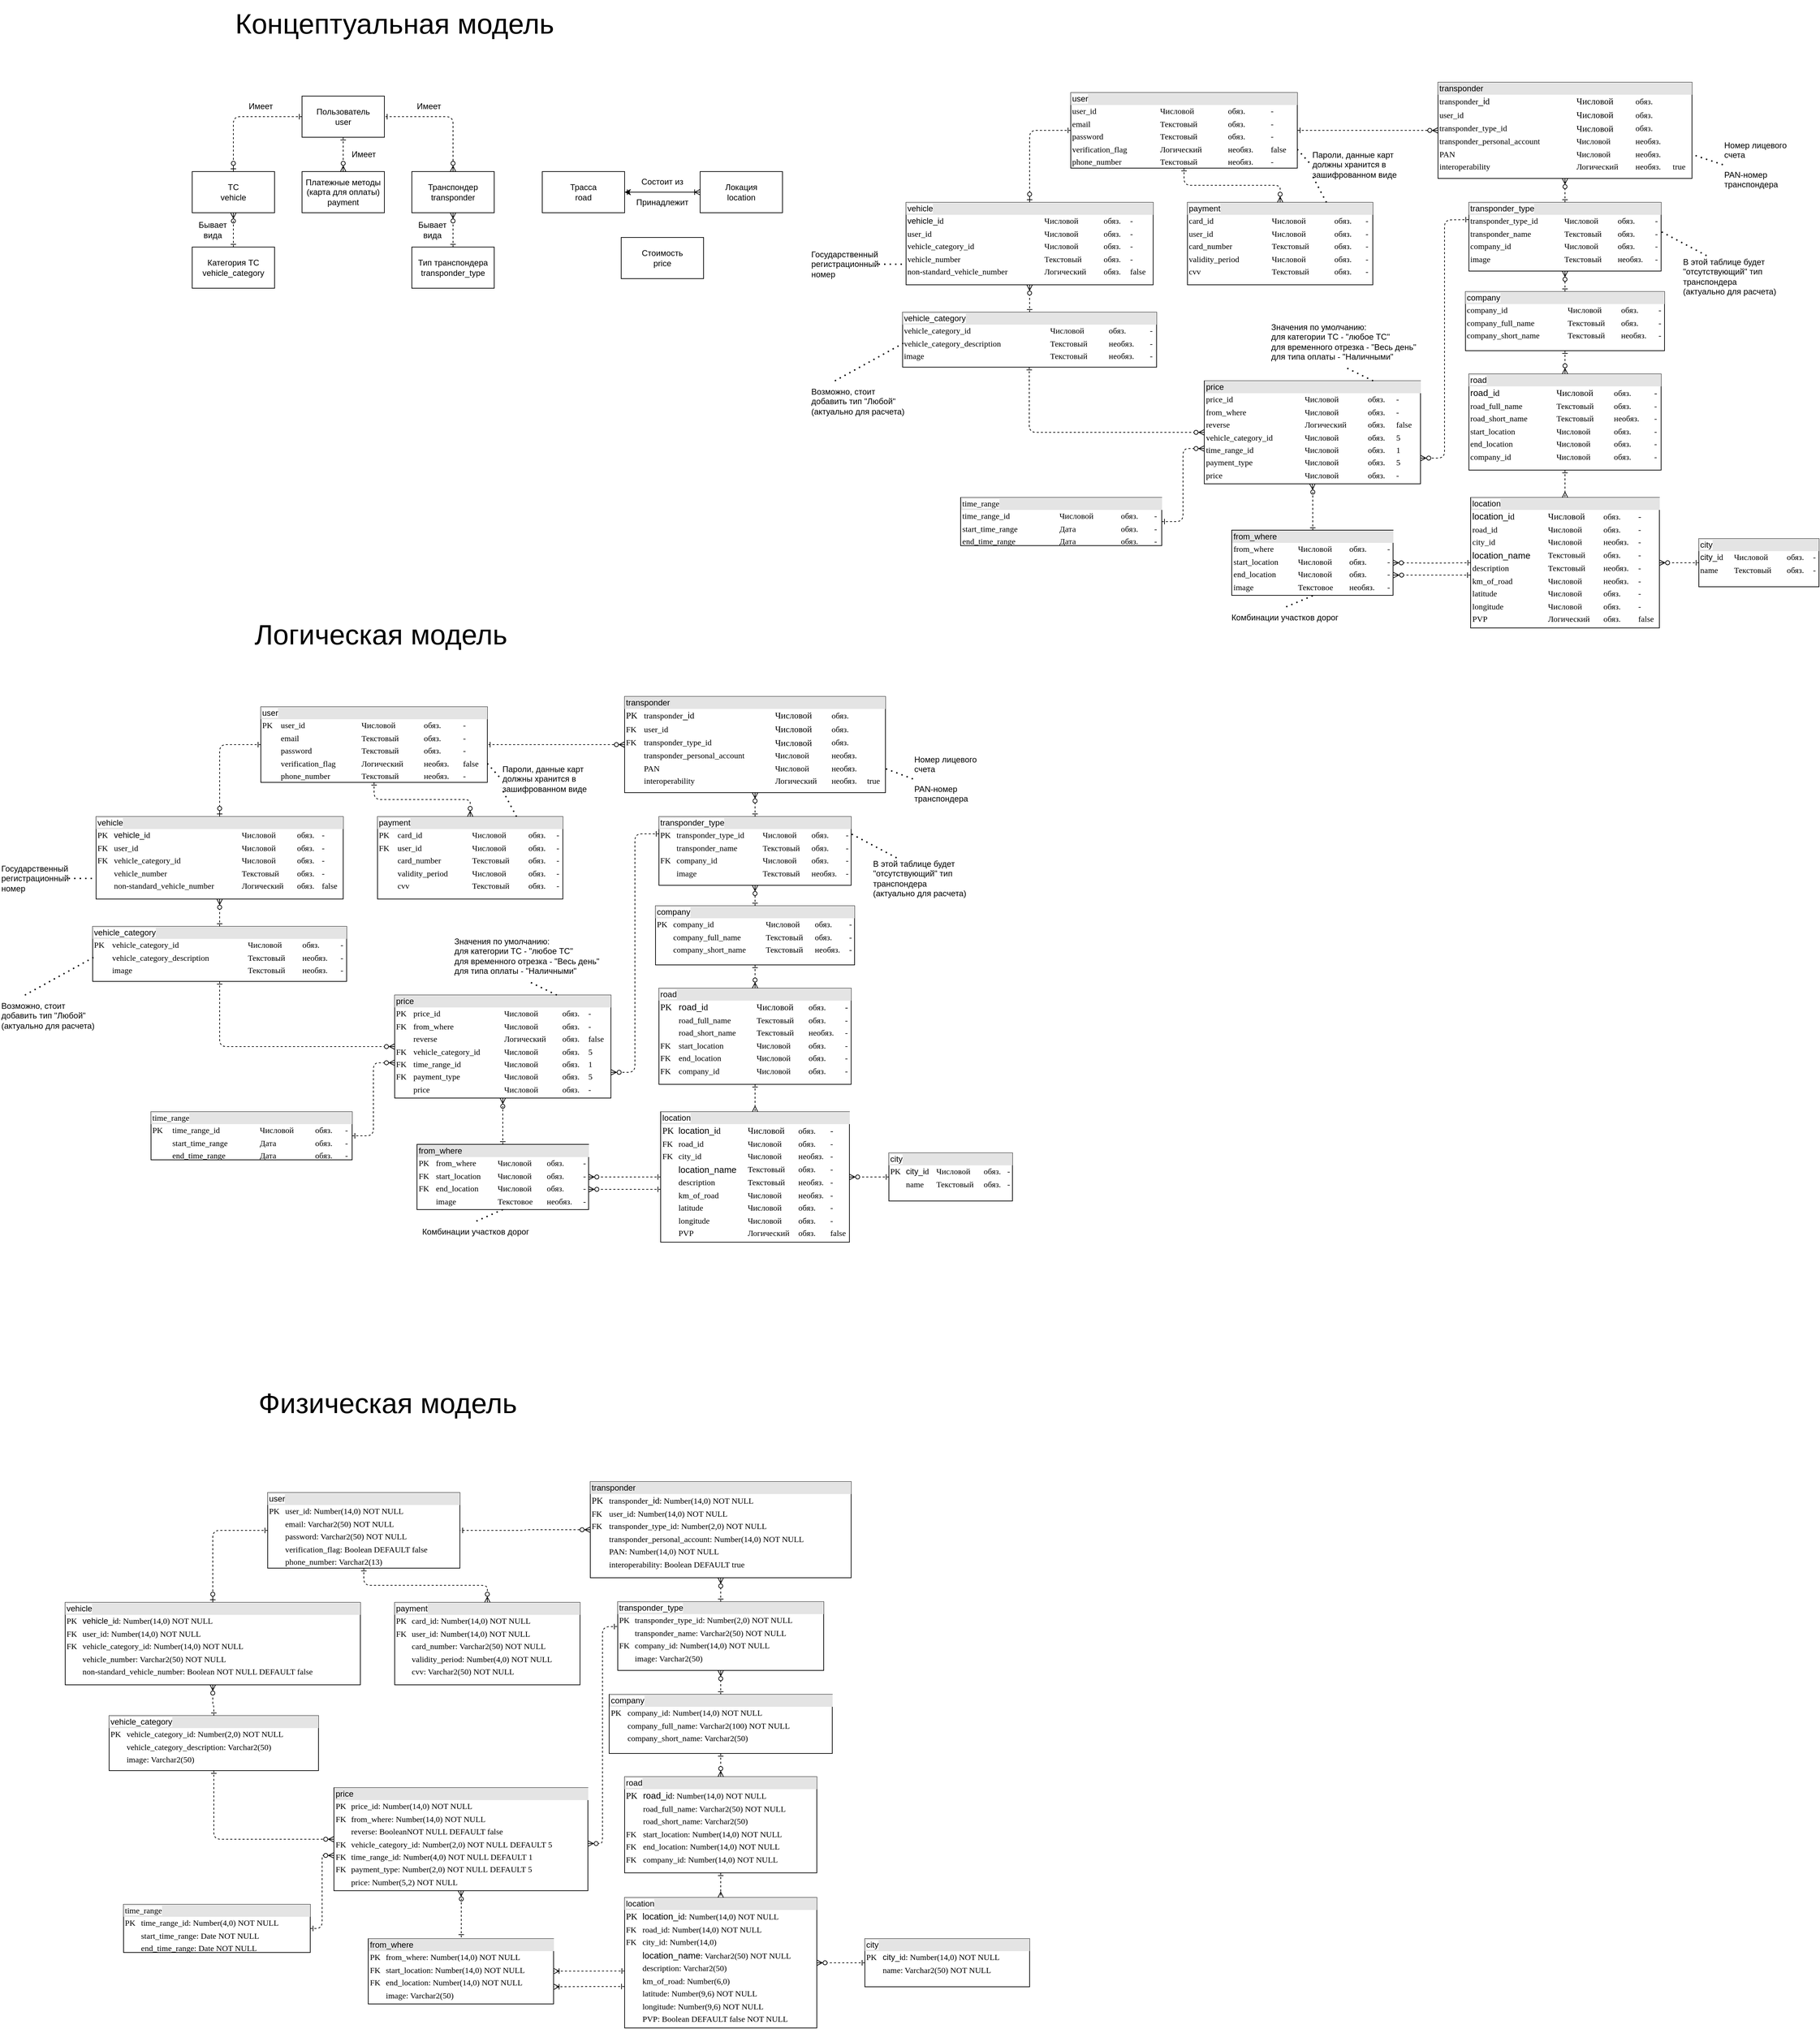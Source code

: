 <mxfile version="25.0.1">
  <diagram name="Page-1" id="yv-rJ1ivZgTn6YrtMwu7">
    <mxGraphModel dx="7277" dy="3954" grid="1" gridSize="10" guides="1" tooltips="1" connect="1" arrows="1" fold="1" page="1" pageScale="1" pageWidth="827" pageHeight="1169" math="0" shadow="0">
      <root>
        <mxCell id="0" />
        <mxCell id="1" parent="0" />
        <mxCell id="PYPsiDRyCnPlCEu5iL4S-112" value="&lt;div style=&quot;box-sizing:border-box;width:100%;background:#e4e4e4;padding:2px;&quot;&gt;&lt;span style=&quot;font-family: Helvetica; text-align: center; text-wrap-mode: wrap; background-color: rgb(251, 251, 251);&quot;&gt;user&lt;/span&gt;&lt;/div&gt;&lt;table style=&quot;width:100%;font-size:1em;&quot; cellpadding=&quot;2&quot; cellspacing=&quot;0&quot;&gt;&lt;tbody&gt;&lt;tr&gt;&lt;td&gt;PK&lt;/td&gt;&lt;td&gt;user_id&lt;/td&gt;&lt;td&gt;Числовой&lt;/td&gt;&lt;td&gt;обяз.&lt;/td&gt;&lt;td&gt;-&lt;/td&gt;&lt;/tr&gt;&lt;tr&gt;&lt;td&gt;&lt;br&gt;&lt;/td&gt;&lt;td&gt;email&lt;/td&gt;&lt;td&gt;Текстовый&lt;/td&gt;&lt;td&gt;обяз.&lt;/td&gt;&lt;td&gt;-&lt;/td&gt;&lt;/tr&gt;&lt;tr&gt;&lt;td&gt;&lt;br&gt;&lt;/td&gt;&lt;td&gt;password&lt;/td&gt;&lt;td&gt;Текстовый&lt;/td&gt;&lt;td&gt;обяз.&lt;/td&gt;&lt;td&gt;-&lt;/td&gt;&lt;/tr&gt;&lt;tr&gt;&lt;td&gt;&lt;br&gt;&lt;/td&gt;&lt;td&gt;verification_flag&lt;/td&gt;&lt;td&gt;Логический&lt;/td&gt;&lt;td&gt;необяз.&lt;/td&gt;&lt;td&gt;false&lt;/td&gt;&lt;/tr&gt;&lt;tr&gt;&lt;td&gt;&lt;/td&gt;&lt;td&gt;phone_number&lt;/td&gt;&lt;td&gt;Текстовый&lt;/td&gt;&lt;td&gt;необяз.&lt;/td&gt;&lt;td&gt;-&lt;/td&gt;&lt;/tr&gt;&lt;/tbody&gt;&lt;/table&gt;" style="verticalAlign=top;align=left;overflow=fill;html=1;rounded=0;shadow=0;comic=0;labelBackgroundColor=none;strokeWidth=1;fontFamily=Verdana;fontSize=12" parent="1" vertex="1">
          <mxGeometry x="330" y="40" width="330" height="110" as="geometry" />
        </mxCell>
        <mxCell id="PYPsiDRyCnPlCEu5iL4S-127" value="&lt;div style=&quot;box-sizing: border-box ; width: 100% ; background: #e4e4e4 ; padding: 2px&quot;&gt;&lt;span style=&quot;font-family: Helvetica; text-align: center; text-wrap-mode: wrap; background-color: rgb(255, 255, 255);&quot;&gt;vehicle&lt;/span&gt;&lt;/div&gt;&lt;table style=&quot;width: 100% ; font-size: 1em&quot; cellpadding=&quot;2&quot; cellspacing=&quot;0&quot;&gt;&lt;tbody&gt;&lt;tr&gt;&lt;td&gt;PK&lt;br&gt;&lt;/td&gt;&lt;td&gt;&lt;span style=&quot;text-wrap-mode: wrap; font-family: Helvetica; text-align: center; background-color: rgb(255, 255, 255);&quot;&gt;vehicle_i&lt;/span&gt;d&lt;/td&gt;&lt;td&gt;Числовой&lt;/td&gt;&lt;td&gt;обяз.&lt;/td&gt;&lt;td&gt;-&lt;/td&gt;&lt;/tr&gt;&lt;tr&gt;&lt;td&gt;FK&lt;/td&gt;&lt;td&gt;user_id&lt;/td&gt;&lt;td&gt;Числовой&lt;/td&gt;&lt;td&gt;обяз.&lt;/td&gt;&lt;td&gt;-&lt;/td&gt;&lt;/tr&gt;&lt;tr&gt;&lt;td&gt;FK&lt;/td&gt;&lt;td&gt;vehicle_category_id&lt;/td&gt;&lt;td&gt;Числовой&lt;/td&gt;&lt;td&gt;обяз.&lt;/td&gt;&lt;td&gt;-&lt;/td&gt;&lt;/tr&gt;&lt;tr&gt;&lt;td&gt;&lt;br&gt;&lt;/td&gt;&lt;td&gt;vehicle_number&lt;br&gt;&lt;/td&gt;&lt;td&gt;Текстовый&lt;/td&gt;&lt;td&gt;обяз.&lt;/td&gt;&lt;td&gt;-&lt;/td&gt;&lt;/tr&gt;&lt;tr&gt;&lt;td&gt;&lt;/td&gt;&lt;td&gt;non-standard_vehicle_number&lt;/td&gt;&lt;td&gt;Логический&lt;/td&gt;&lt;td&gt;обяз.&lt;/td&gt;&lt;td&gt;false&lt;/td&gt;&lt;/tr&gt;&lt;/tbody&gt;&lt;/table&gt;" style="verticalAlign=top;align=left;overflow=fill;html=1;rounded=0;shadow=0;comic=0;labelBackgroundColor=none;strokeWidth=1;fontFamily=Verdana;fontSize=12" parent="1" vertex="1">
          <mxGeometry x="90" y="200" width="360" height="120" as="geometry" />
        </mxCell>
        <mxCell id="PYPsiDRyCnPlCEu5iL4S-130" value="Пользователь&lt;div&gt;user&lt;/div&gt;" style="rounded=0;whiteSpace=wrap;html=1;" parent="1" vertex="1">
          <mxGeometry x="390" y="-850" width="120" height="60" as="geometry" />
        </mxCell>
        <mxCell id="PYPsiDRyCnPlCEu5iL4S-131" value="Трасса&lt;div&gt;road&lt;/div&gt;" style="rounded=0;whiteSpace=wrap;html=1;" parent="1" vertex="1">
          <mxGeometry x="740" y="-740" width="120" height="60" as="geometry" />
        </mxCell>
        <mxCell id="PYPsiDRyCnPlCEu5iL4S-132" value="" style="edgeStyle=orthogonalEdgeStyle;rounded=0;orthogonalLoop=1;jettySize=auto;html=1;" parent="1" source="PYPsiDRyCnPlCEu5iL4S-133" target="PYPsiDRyCnPlCEu5iL4S-131" edge="1">
          <mxGeometry relative="1" as="geometry" />
        </mxCell>
        <mxCell id="PYPsiDRyCnPlCEu5iL4S-133" value="Локация&lt;div&gt;location&lt;/div&gt;" style="rounded=0;whiteSpace=wrap;html=1;" parent="1" vertex="1">
          <mxGeometry x="970" y="-740" width="120" height="60" as="geometry" />
        </mxCell>
        <mxCell id="PYPsiDRyCnPlCEu5iL4S-134" value="Тип транспондера&lt;div&gt;transponder_type&lt;/div&gt;" style="rounded=0;whiteSpace=wrap;html=1;" parent="1" vertex="1">
          <mxGeometry x="550" y="-630" width="120" height="60" as="geometry" />
        </mxCell>
        <mxCell id="PYPsiDRyCnPlCEu5iL4S-135" value="Категория ТС&lt;div&gt;&lt;span style=&quot;background-color: rgb(255, 255, 255);&quot;&gt;vehicle_category&lt;/span&gt;&lt;/div&gt;" style="rounded=0;whiteSpace=wrap;html=1;" parent="1" vertex="1">
          <mxGeometry x="230" y="-630" width="120" height="60" as="geometry" />
        </mxCell>
        <mxCell id="PYPsiDRyCnPlCEu5iL4S-136" value="ТС&lt;div&gt;&lt;span style=&quot;background-color: rgb(255, 255, 255);&quot;&gt;vehicle&lt;/span&gt;&lt;/div&gt;" style="rounded=0;whiteSpace=wrap;html=1;" parent="1" vertex="1">
          <mxGeometry x="230" y="-740" width="120" height="60" as="geometry" />
        </mxCell>
        <mxCell id="PYPsiDRyCnPlCEu5iL4S-137" value="Платежные методы (карта для оплаты)&lt;div&gt;payment&lt;/div&gt;" style="rounded=0;whiteSpace=wrap;html=1;" parent="1" vertex="1">
          <mxGeometry x="390" y="-740" width="120" height="60" as="geometry" />
        </mxCell>
        <mxCell id="PYPsiDRyCnPlCEu5iL4S-138" value="Транспондер&lt;div&gt;transponder&lt;/div&gt;" style="rounded=0;whiteSpace=wrap;html=1;" parent="1" vertex="1">
          <mxGeometry x="550" y="-740" width="120" height="60" as="geometry" />
        </mxCell>
        <mxCell id="PYPsiDRyCnPlCEu5iL4S-139" style="edgeStyle=orthogonalEdgeStyle;html=1;dashed=1;labelBackgroundColor=none;startArrow=ERone;endArrow=ERoneToMany;fontFamily=Verdana;fontSize=12;align=left;exitX=1;exitY=0.5;exitDx=0;exitDy=0;entryX=0;entryY=0.5;entryDx=0;entryDy=0;startFill=0;endFill=0;" parent="1" source="PYPsiDRyCnPlCEu5iL4S-131" target="PYPsiDRyCnPlCEu5iL4S-133" edge="1">
          <mxGeometry relative="1" as="geometry">
            <mxPoint x="870" y="-620" as="sourcePoint" />
            <mxPoint x="1060" y="-740" as="targetPoint" />
          </mxGeometry>
        </mxCell>
        <mxCell id="PYPsiDRyCnPlCEu5iL4S-140" style="edgeStyle=orthogonalEdgeStyle;html=1;dashed=1;labelBackgroundColor=none;startArrow=ERone;endArrow=ERzeroToMany;fontFamily=Verdana;fontSize=12;align=left;exitX=0.5;exitY=1;exitDx=0;exitDy=0;entryX=0.5;entryY=0;entryDx=0;entryDy=0;startFill=0;endFill=0;" parent="1" source="PYPsiDRyCnPlCEu5iL4S-130" target="PYPsiDRyCnPlCEu5iL4S-137" edge="1">
          <mxGeometry relative="1" as="geometry">
            <mxPoint x="770" y="-690" as="sourcePoint" />
            <mxPoint x="810" y="-690" as="targetPoint" />
          </mxGeometry>
        </mxCell>
        <mxCell id="PYPsiDRyCnPlCEu5iL4S-141" style="edgeStyle=orthogonalEdgeStyle;html=1;dashed=1;labelBackgroundColor=none;startArrow=ERone;endArrow=ERzeroToOne;fontFamily=Verdana;fontSize=12;align=left;exitX=0;exitY=0.5;exitDx=0;exitDy=0;entryX=0.5;entryY=0;entryDx=0;entryDy=0;startFill=0;endFill=0;" parent="1" source="PYPsiDRyCnPlCEu5iL4S-130" target="PYPsiDRyCnPlCEu5iL4S-136" edge="1">
          <mxGeometry relative="1" as="geometry">
            <mxPoint x="410" y="-690" as="sourcePoint" />
            <mxPoint x="370" y="-690" as="targetPoint" />
            <Array as="points">
              <mxPoint x="290" y="-820" />
            </Array>
          </mxGeometry>
        </mxCell>
        <mxCell id="PYPsiDRyCnPlCEu5iL4S-142" style="edgeStyle=orthogonalEdgeStyle;html=1;dashed=1;labelBackgroundColor=none;startArrow=ERone;endArrow=ERzeroToMany;fontFamily=Verdana;fontSize=12;align=left;exitX=0.5;exitY=0;exitDx=0;exitDy=0;startFill=0;endFill=0;entryX=0.5;entryY=1;entryDx=0;entryDy=0;" parent="1" source="PYPsiDRyCnPlCEu5iL4S-135" target="PYPsiDRyCnPlCEu5iL4S-136" edge="1">
          <mxGeometry relative="1" as="geometry">
            <mxPoint x="590" y="-760" as="sourcePoint" />
            <mxPoint x="330" y="-660" as="targetPoint" />
            <Array as="points">
              <mxPoint x="290" y="-670" />
              <mxPoint x="290" y="-670" />
            </Array>
          </mxGeometry>
        </mxCell>
        <mxCell id="PYPsiDRyCnPlCEu5iL4S-143" style="edgeStyle=orthogonalEdgeStyle;html=1;dashed=1;labelBackgroundColor=none;startArrow=ERzeroToMany;endArrow=ERone;fontFamily=Verdana;fontSize=12;align=left;exitX=0.5;exitY=0;exitDx=0;exitDy=0;entryX=1;entryY=0.5;entryDx=0;entryDy=0;startFill=0;endFill=0;" parent="1" source="PYPsiDRyCnPlCEu5iL4S-138" target="PYPsiDRyCnPlCEu5iL4S-130" edge="1">
          <mxGeometry relative="1" as="geometry">
            <mxPoint x="390" y="-620.29" as="sourcePoint" />
            <mxPoint x="430" y="-620.29" as="targetPoint" />
          </mxGeometry>
        </mxCell>
        <mxCell id="PYPsiDRyCnPlCEu5iL4S-147" style="edgeStyle=orthogonalEdgeStyle;html=1;dashed=1;labelBackgroundColor=none;startArrow=ERone;endArrow=ERzeroToMany;fontFamily=Verdana;fontSize=12;align=left;exitX=0.5;exitY=0;exitDx=0;exitDy=0;startFill=0;endFill=0;entryX=0.5;entryY=1;entryDx=0;entryDy=0;" parent="1" source="PYPsiDRyCnPlCEu5iL4S-134" target="PYPsiDRyCnPlCEu5iL4S-138" edge="1">
          <mxGeometry relative="1" as="geometry">
            <mxPoint x="609.64" y="-620" as="sourcePoint" />
            <mxPoint x="609.64" y="-670" as="targetPoint" />
            <Array as="points" />
          </mxGeometry>
        </mxCell>
        <mxCell id="PYPsiDRyCnPlCEu5iL4S-150" value="&lt;div style=&quot;box-sizing:border-box;width:100%;background:#e4e4e4;padding:2px;&quot;&gt;&lt;span style=&quot;font-family: Helvetica; text-align: center; text-wrap-mode: wrap; background-color: rgb(255, 255, 255);&quot;&gt;vehicle_category&lt;/span&gt;&lt;/div&gt;&lt;table style=&quot;width:100%;font-size:1em;&quot; cellpadding=&quot;2&quot; cellspacing=&quot;0&quot;&gt;&lt;tbody&gt;&lt;tr&gt;&lt;td&gt;PK&lt;/td&gt;&lt;td&gt;vehicle_category_id&lt;/td&gt;&lt;td&gt;Числовой&lt;/td&gt;&lt;td&gt;обяз.&lt;/td&gt;&lt;td&gt;-&lt;/td&gt;&lt;/tr&gt;&lt;tr&gt;&lt;td&gt;&lt;br&gt;&lt;/td&gt;&lt;td&gt;vehicle_category_description&lt;/td&gt;&lt;td&gt;Текстовый&lt;/td&gt;&lt;td&gt;необяз.&lt;/td&gt;&lt;td&gt;-&lt;/td&gt;&lt;/tr&gt;&lt;tr&gt;&lt;td&gt;&lt;/td&gt;&lt;td&gt;image&lt;/td&gt;&lt;td&gt;Текстовый&lt;/td&gt;&lt;td&gt;необяз.&lt;/td&gt;&lt;td&gt;-&lt;/td&gt;&lt;/tr&gt;&lt;/tbody&gt;&lt;/table&gt;" style="verticalAlign=top;align=left;overflow=fill;html=1;rounded=0;shadow=0;comic=0;labelBackgroundColor=none;strokeWidth=1;fontFamily=Verdana;fontSize=12" parent="1" vertex="1">
          <mxGeometry x="85" y="360" width="370" height="80" as="geometry" />
        </mxCell>
        <mxCell id="PYPsiDRyCnPlCEu5iL4S-152" value="&lt;div style=&quot;box-sizing:border-box;width:100%;background:#e4e4e4;padding:2px;&quot;&gt;&lt;span style=&quot;font-family: Helvetica; text-align: center; text-wrap-mode: wrap; background-color: rgb(251, 251, 251);&quot;&gt;transponder_type&lt;/span&gt;&lt;/div&gt;&lt;table style=&quot;width:100%;font-size:1em;&quot; cellpadding=&quot;2&quot; cellspacing=&quot;0&quot;&gt;&lt;tbody&gt;&lt;tr&gt;&lt;td&gt;PK&lt;/td&gt;&lt;td&gt;transponder_type_id&lt;/td&gt;&lt;td&gt;Числовой&lt;/td&gt;&lt;td&gt;обяз.&lt;/td&gt;&lt;td&gt;-&lt;/td&gt;&lt;/tr&gt;&lt;tr&gt;&lt;td&gt;&lt;br&gt;&lt;/td&gt;&lt;td&gt;transponder_name&lt;/td&gt;&lt;td&gt;Текстовый&lt;/td&gt;&lt;td&gt;обяз.&lt;/td&gt;&lt;td&gt;-&lt;/td&gt;&lt;/tr&gt;&lt;tr&gt;&lt;td&gt;FK&lt;/td&gt;&lt;td&gt;company_id&lt;/td&gt;&lt;td&gt;Числовой&lt;/td&gt;&lt;td&gt;обяз.&lt;/td&gt;&lt;td&gt;-&lt;/td&gt;&lt;/tr&gt;&lt;tr&gt;&lt;td&gt;&lt;br&gt;&lt;/td&gt;&lt;td&gt;image&lt;/td&gt;&lt;td&gt;Текстовый&lt;/td&gt;&lt;td&gt;необяз.&lt;/td&gt;&lt;td&gt;-&lt;/td&gt;&lt;/tr&gt;&lt;/tbody&gt;&lt;/table&gt;" style="verticalAlign=top;align=left;overflow=fill;html=1;rounded=0;shadow=0;comic=0;labelBackgroundColor=none;strokeWidth=1;fontFamily=Verdana;fontSize=12" parent="1" vertex="1">
          <mxGeometry x="910" y="200" width="280" height="100" as="geometry" />
        </mxCell>
        <mxCell id="PYPsiDRyCnPlCEu5iL4S-171" value="&lt;div style=&quot;box-sizing: border-box ; width: 100% ; background: #e4e4e4 ; padding: 2px&quot;&gt;&lt;span style=&quot;font-family: Helvetica; text-align: center; text-wrap-mode: wrap; background-color: rgb(251, 251, 251);&quot;&gt;payment&lt;/span&gt;&lt;/div&gt;&lt;table style=&quot;width: 100% ; font-size: 1em&quot; cellpadding=&quot;2&quot; cellspacing=&quot;0&quot;&gt;&lt;tbody&gt;&lt;tr&gt;&lt;td&gt;PK&lt;/td&gt;&lt;td&gt;card_id&lt;/td&gt;&lt;td&gt;Числовой&lt;/td&gt;&lt;td&gt;обяз.&lt;/td&gt;&lt;td&gt;-&lt;/td&gt;&lt;/tr&gt;&lt;tr&gt;&lt;td&gt;FK&lt;/td&gt;&lt;td&gt;user_id&lt;/td&gt;&lt;td&gt;Числовой&lt;/td&gt;&lt;td&gt;обяз.&lt;/td&gt;&lt;td&gt;-&lt;/td&gt;&lt;/tr&gt;&lt;tr&gt;&lt;td&gt;&lt;br&gt;&lt;/td&gt;&lt;td&gt;card_number&lt;/td&gt;&lt;td&gt;Текстовый&lt;/td&gt;&lt;td&gt;обяз.&lt;/td&gt;&lt;td&gt;-&lt;/td&gt;&lt;/tr&gt;&lt;tr&gt;&lt;td&gt;&lt;br&gt;&lt;/td&gt;&lt;td&gt;validity_period&lt;/td&gt;&lt;td&gt;Числовой&lt;/td&gt;&lt;td&gt;обяз.&lt;/td&gt;&lt;td&gt;-&lt;/td&gt;&lt;/tr&gt;&lt;tr&gt;&lt;td&gt;&lt;br&gt;&lt;/td&gt;&lt;td&gt;cvv&lt;br&gt;&lt;/td&gt;&lt;td&gt;Текстовый&lt;/td&gt;&lt;td&gt;обяз.&lt;/td&gt;&lt;td&gt;-&lt;/td&gt;&lt;/tr&gt;&lt;/tbody&gt;&lt;/table&gt;" style="verticalAlign=top;align=left;overflow=fill;html=1;rounded=0;shadow=0;comic=0;labelBackgroundColor=none;strokeWidth=1;fontFamily=Verdana;fontSize=12" parent="1" vertex="1">
          <mxGeometry x="500" y="200" width="270" height="120" as="geometry" />
        </mxCell>
        <mxCell id="QZlLGX_LX9bqcIJWSxwp-2" value="&lt;div style=&quot;box-sizing: border-box ; width: 100% ; background: #e4e4e4 ; padding: 2px&quot;&gt;&lt;span style=&quot;font-family: Helvetica; text-align: center; text-wrap-mode: wrap; background-color: rgb(255, 255, 255);&quot;&gt;road&lt;/span&gt;&lt;/div&gt;&lt;table style=&quot;width: 100% ; font-size: 1em&quot; cellpadding=&quot;2&quot; cellspacing=&quot;0&quot;&gt;&lt;tbody&gt;&lt;tr style=&quot;font-size: 13px;&quot;&gt;&lt;td&gt;PK&lt;br&gt;&lt;/td&gt;&lt;td&gt;&lt;span style=&quot;text-wrap-mode: wrap; font-family: Helvetica; text-align: center; background-color: rgb(255, 255, 255);&quot;&gt;road_i&lt;/span&gt;d&lt;/td&gt;&lt;td&gt;Числовой&lt;/td&gt;&lt;td&gt;&lt;span style=&quot;font-size: 12px;&quot;&gt;обяз.&lt;/span&gt;&lt;/td&gt;&lt;td&gt;-&lt;/td&gt;&lt;/tr&gt;&lt;tr&gt;&lt;td&gt;&lt;br&gt;&lt;/td&gt;&lt;td&gt;road_full_name&lt;/td&gt;&lt;td&gt;Текстовый&lt;/td&gt;&lt;td&gt;обяз.&lt;/td&gt;&lt;td&gt;-&lt;/td&gt;&lt;/tr&gt;&lt;tr&gt;&lt;td&gt;&lt;br&gt;&lt;/td&gt;&lt;td&gt;road_short_name&lt;/td&gt;&lt;td&gt;Текстовый&lt;/td&gt;&lt;td&gt;необяз.&lt;/td&gt;&lt;td&gt;-&lt;/td&gt;&lt;/tr&gt;&lt;tr&gt;&lt;td&gt;FK&lt;/td&gt;&lt;td&gt;start_location&lt;/td&gt;&lt;td&gt;Числовой&lt;/td&gt;&lt;td&gt;обяз.&lt;/td&gt;&lt;td&gt;-&lt;/td&gt;&lt;/tr&gt;&lt;tr&gt;&lt;td&gt;FK&lt;/td&gt;&lt;td&gt;end_location&lt;br&gt;&lt;/td&gt;&lt;td&gt;Числовой&lt;/td&gt;&lt;td&gt;обяз.&lt;/td&gt;&lt;td&gt;-&lt;/td&gt;&lt;/tr&gt;&lt;tr&gt;&lt;td&gt;FK&lt;/td&gt;&lt;td&gt;company_id&lt;/td&gt;&lt;td&gt;Числовой&lt;/td&gt;&lt;td&gt;обяз.&lt;/td&gt;&lt;td&gt;-&lt;/td&gt;&lt;/tr&gt;&lt;/tbody&gt;&lt;/table&gt;" style="verticalAlign=top;align=left;overflow=fill;html=1;rounded=0;shadow=0;comic=0;labelBackgroundColor=none;strokeWidth=1;fontFamily=Verdana;fontSize=12" parent="1" vertex="1">
          <mxGeometry x="910" y="450" width="280" height="140" as="geometry" />
        </mxCell>
        <mxCell id="QZlLGX_LX9bqcIJWSxwp-3" value="&lt;div style=&quot;box-sizing: border-box ; width: 100% ; background: #e4e4e4 ; padding: 2px&quot;&gt;&lt;span style=&quot;font-family: Helvetica; text-align: center; text-wrap-mode: wrap; background-color: rgb(255, 255, 255);&quot;&gt;location&lt;/span&gt;&lt;/div&gt;&lt;table style=&quot;width: 100% ; font-size: 1em&quot; cellpadding=&quot;2&quot; cellspacing=&quot;0&quot;&gt;&lt;tbody&gt;&lt;tr style=&quot;font-size: 13px;&quot;&gt;&lt;td&gt;PK&lt;br&gt;&lt;/td&gt;&lt;td&gt;&lt;span style=&quot;text-wrap-mode: wrap; font-family: Helvetica; text-align: center; background-color: rgb(255, 255, 255);&quot;&gt;location_i&lt;/span&gt;d&lt;/td&gt;&lt;td&gt;Числовой&lt;/td&gt;&lt;td&gt;&lt;span style=&quot;font-size: 12px;&quot;&gt;обяз.&lt;/span&gt;&lt;/td&gt;&lt;td&gt;-&lt;/td&gt;&lt;/tr&gt;&lt;tr&gt;&lt;td&gt;FK&lt;/td&gt;&lt;td&gt;road_id&lt;/td&gt;&lt;td&gt;Числовой&lt;/td&gt;&lt;td&gt;обяз.&lt;/td&gt;&lt;td&gt;-&lt;/td&gt;&lt;/tr&gt;&lt;tr&gt;&lt;td&gt;FK&lt;/td&gt;&lt;td&gt;city_id&lt;/td&gt;&lt;td&gt;Числовой&lt;/td&gt;&lt;td&gt;необяз.&lt;/td&gt;&lt;td&gt;-&lt;/td&gt;&lt;/tr&gt;&lt;tr&gt;&lt;td&gt;&lt;br&gt;&lt;/td&gt;&lt;td&gt;&lt;span style=&quot;font-family: Helvetica; font-size: 13px; text-align: center; text-wrap-mode: wrap; background-color: rgb(255, 255, 255);&quot;&gt;location_name&lt;/span&gt;&lt;/td&gt;&lt;td&gt;Текстовый&lt;/td&gt;&lt;td&gt;обяз.&lt;/td&gt;&lt;td&gt;-&lt;/td&gt;&lt;/tr&gt;&lt;tr&gt;&lt;td&gt;&lt;br&gt;&lt;/td&gt;&lt;td&gt;description&lt;/td&gt;&lt;td&gt;Текстовый&lt;/td&gt;&lt;td&gt;необяз.&lt;/td&gt;&lt;td&gt;-&lt;/td&gt;&lt;/tr&gt;&lt;tr&gt;&lt;td&gt;&lt;/td&gt;&lt;td&gt;km_of_road&lt;/td&gt;&lt;td&gt;Числовой&lt;/td&gt;&lt;td&gt;необяз.&lt;/td&gt;&lt;td&gt;-&lt;/td&gt;&lt;/tr&gt;&lt;tr&gt;&lt;td&gt;&lt;br&gt;&lt;/td&gt;&lt;td&gt;latitude&lt;/td&gt;&lt;td&gt;Числовой&lt;/td&gt;&lt;td&gt;обяз.&lt;/td&gt;&lt;td&gt;-&lt;/td&gt;&lt;/tr&gt;&lt;tr&gt;&lt;td&gt;&lt;br&gt;&lt;/td&gt;&lt;td&gt;longitude&lt;/td&gt;&lt;td&gt;Числовой&lt;/td&gt;&lt;td&gt;обяз.&lt;/td&gt;&lt;td&gt;-&lt;/td&gt;&lt;/tr&gt;&lt;tr&gt;&lt;td&gt;&lt;br&gt;&lt;/td&gt;&lt;td&gt;PVP&lt;/td&gt;&lt;td&gt;Логический&lt;/td&gt;&lt;td&gt;обяз.&lt;/td&gt;&lt;td&gt;false&lt;/td&gt;&lt;/tr&gt;&lt;/tbody&gt;&lt;/table&gt;" style="verticalAlign=top;align=left;overflow=fill;html=1;rounded=0;shadow=0;comic=0;labelBackgroundColor=none;strokeWidth=1;fontFamily=Verdana;fontSize=12" parent="1" vertex="1">
          <mxGeometry x="912.5" y="630" width="275" height="190" as="geometry" />
        </mxCell>
        <mxCell id="QZlLGX_LX9bqcIJWSxwp-4" value="&lt;div style=&quot;box-sizing: border-box ; width: 100% ; background: #e4e4e4 ; padding: 2px&quot;&gt;&lt;span style=&quot;font-family: Helvetica; text-align: center; text-wrap-mode: wrap; background-color: rgb(255, 255, 255);&quot;&gt;city&lt;/span&gt;&lt;/div&gt;&lt;table style=&quot;width: 100% ; font-size: 1em&quot; cellpadding=&quot;2&quot; cellspacing=&quot;0&quot;&gt;&lt;tbody&gt;&lt;tr&gt;&lt;td&gt;PK&lt;br&gt;&lt;/td&gt;&lt;td&gt;&lt;span style=&quot;text-wrap-mode: wrap; font-family: Helvetica; text-align: center; background-color: rgb(255, 255, 255);&quot;&gt;city_i&lt;/span&gt;d&lt;/td&gt;&lt;td&gt;Числовой&lt;/td&gt;&lt;td&gt;обяз.&lt;/td&gt;&lt;td&gt;-&lt;/td&gt;&lt;/tr&gt;&lt;tr&gt;&lt;td&gt;&lt;br&gt;&lt;/td&gt;&lt;td&gt;name&lt;/td&gt;&lt;td&gt;Текстовый&lt;/td&gt;&lt;td&gt;обяз.&lt;/td&gt;&lt;td&gt;-&lt;/td&gt;&lt;/tr&gt;&lt;/tbody&gt;&lt;/table&gt;" style="verticalAlign=top;align=left;overflow=fill;html=1;rounded=0;shadow=0;comic=0;labelBackgroundColor=none;strokeWidth=1;fontFamily=Verdana;fontSize=12" parent="1" vertex="1">
          <mxGeometry x="1245" y="690" width="180" height="70" as="geometry" />
        </mxCell>
        <mxCell id="QZlLGX_LX9bqcIJWSxwp-5" value="&lt;div style=&quot;box-sizing:border-box;width:100%;background:#e4e4e4;padding:2px;&quot;&gt;&lt;span style=&quot;font-family: Helvetica; text-align: center; text-wrap-mode: wrap; background-color: rgb(251, 251, 251);&quot;&gt;company&lt;/span&gt;&lt;/div&gt;&lt;table style=&quot;width:100%;font-size:1em;&quot; cellpadding=&quot;2&quot; cellspacing=&quot;0&quot;&gt;&lt;tbody&gt;&lt;tr&gt;&lt;td&gt;PK&lt;/td&gt;&lt;td&gt;company_id&lt;/td&gt;&lt;td&gt;Числовой&lt;/td&gt;&lt;td&gt;обяз.&lt;/td&gt;&lt;td&gt;-&lt;/td&gt;&lt;/tr&gt;&lt;tr&gt;&lt;td&gt;&lt;br&gt;&lt;/td&gt;&lt;td&gt;company_full_name&lt;br&gt;&lt;/td&gt;&lt;td&gt;Текстовый&lt;/td&gt;&lt;td&gt;обяз.&lt;/td&gt;&lt;td&gt;-&lt;/td&gt;&lt;/tr&gt;&lt;tr&gt;&lt;td&gt;&lt;br&gt;&lt;/td&gt;&lt;td&gt;company_short_name&lt;br&gt;&lt;/td&gt;&lt;td&gt;Текстовый&lt;/td&gt;&lt;td&gt;необяз.&lt;/td&gt;&lt;td&gt;-&lt;/td&gt;&lt;/tr&gt;&lt;/tbody&gt;&lt;/table&gt;" style="verticalAlign=top;align=left;overflow=fill;html=1;rounded=0;shadow=0;comic=0;labelBackgroundColor=none;strokeWidth=1;fontFamily=Verdana;fontSize=12" parent="1" vertex="1">
          <mxGeometry x="905" y="330" width="290" height="86" as="geometry" />
        </mxCell>
        <mxCell id="QZlLGX_LX9bqcIJWSxwp-6" value="Государственный регистрационный номер" style="text;html=1;align=left;verticalAlign=middle;whiteSpace=wrap;rounded=0;" parent="1" vertex="1">
          <mxGeometry x="-50" y="260" width="100" height="60" as="geometry" />
        </mxCell>
        <mxCell id="QZlLGX_LX9bqcIJWSxwp-7" value="" style="endArrow=none;dashed=1;html=1;dashPattern=1 3;strokeWidth=2;rounded=0;exitX=1;exitY=0.5;exitDx=0;exitDy=0;entryX=0;entryY=0.75;entryDx=0;entryDy=0;" parent="1" source="QZlLGX_LX9bqcIJWSxwp-6" target="PYPsiDRyCnPlCEu5iL4S-127" edge="1">
          <mxGeometry width="50" height="50" relative="1" as="geometry">
            <mxPoint x="40" y="270" as="sourcePoint" />
            <mxPoint x="90" y="160" as="targetPoint" />
          </mxGeometry>
        </mxCell>
        <mxCell id="QZlLGX_LX9bqcIJWSxwp-8" value="Номер лицевого счета&lt;div&gt;&lt;br&gt;&lt;div&gt;PAN-номер транспондера&lt;/div&gt;&lt;/div&gt;" style="text;html=1;align=left;verticalAlign=middle;whiteSpace=wrap;rounded=0;" parent="1" vertex="1">
          <mxGeometry x="1280" y="105" width="110" height="80" as="geometry" />
        </mxCell>
        <mxCell id="QZlLGX_LX9bqcIJWSxwp-9" value="" style="endArrow=none;dashed=1;html=1;dashPattern=1 3;strokeWidth=2;rounded=0;exitX=0;exitY=0.5;exitDx=0;exitDy=0;entryX=1;entryY=0.75;entryDx=0;entryDy=0;" parent="1" source="QZlLGX_LX9bqcIJWSxwp-8" target="uAxhGhGM27nR1Lqq1Pis-11" edge="1">
          <mxGeometry width="50" height="50" relative="1" as="geometry">
            <mxPoint x="1010" y="50" as="sourcePoint" />
            <mxPoint x="1155" y="270" as="targetPoint" />
          </mxGeometry>
        </mxCell>
        <mxCell id="vA6MetqxZLyiD_9jzKIk-3" value="Возможно, стоит добавить тип &quot;Любой&quot;&lt;div&gt;(актуально для расчета)&lt;/div&gt;" style="text;html=1;align=left;verticalAlign=middle;whiteSpace=wrap;rounded=0;" parent="1" vertex="1">
          <mxGeometry x="-50" y="460" width="145" height="60" as="geometry" />
        </mxCell>
        <mxCell id="vA6MetqxZLyiD_9jzKIk-5" value="" style="endArrow=none;dashed=1;html=1;dashPattern=1 3;strokeWidth=2;rounded=0;exitX=0.25;exitY=0;exitDx=0;exitDy=0;entryX=0.005;entryY=0.559;entryDx=0;entryDy=0;entryPerimeter=0;" parent="1" source="vA6MetqxZLyiD_9jzKIk-3" target="PYPsiDRyCnPlCEu5iL4S-150" edge="1">
          <mxGeometry width="50" height="50" relative="1" as="geometry">
            <mxPoint x="90" y="520" as="sourcePoint" />
            <mxPoint x="140" y="470" as="targetPoint" />
          </mxGeometry>
        </mxCell>
        <mxCell id="vA6MetqxZLyiD_9jzKIk-7" value="&lt;div style=&quot;box-sizing: border-box; width: 100%; background: rgb(228, 228, 228); padding: 2px;&quot;&gt;&lt;font face=&quot;Helvetica&quot;&gt;&lt;span style=&quot;text-wrap-mode: wrap;&quot;&gt;from_where&lt;/span&gt;&lt;/font&gt;&lt;/div&gt;&lt;table style=&quot;width: 100% ; font-size: 1em&quot; cellpadding=&quot;2&quot; cellspacing=&quot;0&quot;&gt;&lt;tbody&gt;&lt;tr&gt;&lt;td&gt;PK&lt;/td&gt;&lt;td&gt;from_where&lt;/td&gt;&lt;td&gt;Числовой&lt;/td&gt;&lt;td&gt;обяз.&lt;/td&gt;&lt;td&gt;-&lt;/td&gt;&lt;/tr&gt;&lt;tr&gt;&lt;td&gt;FK&lt;/td&gt;&lt;td&gt;start_location&lt;/td&gt;&lt;td&gt;Числовой&lt;/td&gt;&lt;td&gt;обяз.&lt;/td&gt;&lt;td&gt;-&lt;/td&gt;&lt;/tr&gt;&lt;tr&gt;&lt;td&gt;FK&lt;/td&gt;&lt;td&gt;end_location&lt;/td&gt;&lt;td&gt;Числовой&lt;/td&gt;&lt;td&gt;обяз.&lt;/td&gt;&lt;td&gt;-&lt;/td&gt;&lt;/tr&gt;&lt;tr&gt;&lt;td&gt;&lt;br&gt;&lt;/td&gt;&lt;td&gt;image&lt;/td&gt;&lt;td&gt;Текстовое&lt;/td&gt;&lt;td&gt;необяз.&lt;/td&gt;&lt;td&gt;-&lt;/td&gt;&lt;/tr&gt;&lt;/tbody&gt;&lt;/table&gt;" style="verticalAlign=top;align=left;overflow=fill;html=1;rounded=0;shadow=0;comic=0;labelBackgroundColor=none;strokeWidth=1;fontFamily=Verdana;fontSize=12" parent="1" vertex="1">
          <mxGeometry x="557.5" y="677.5" width="250" height="95" as="geometry" />
        </mxCell>
        <mxCell id="uAxhGhGM27nR1Lqq1Pis-2" value="Пароли, данные карт должны хранится в зашифрованном виде" style="text;html=1;align=left;verticalAlign=middle;whiteSpace=wrap;rounded=0;" parent="1" vertex="1">
          <mxGeometry x="680" y="120" width="130" height="50" as="geometry" />
        </mxCell>
        <mxCell id="uAxhGhGM27nR1Lqq1Pis-6" value="" style="endArrow=none;dashed=1;html=1;dashPattern=1 3;strokeWidth=2;rounded=0;entryX=0;entryY=0.5;entryDx=0;entryDy=0;exitX=1;exitY=0.75;exitDx=0;exitDy=0;" parent="1" source="PYPsiDRyCnPlCEu5iL4S-112" target="uAxhGhGM27nR1Lqq1Pis-2" edge="1">
          <mxGeometry width="50" height="50" relative="1" as="geometry">
            <mxPoint x="680" y="100" as="sourcePoint" />
            <mxPoint x="730" y="50" as="targetPoint" />
          </mxGeometry>
        </mxCell>
        <mxCell id="uAxhGhGM27nR1Lqq1Pis-7" value="" style="endArrow=none;dashed=1;html=1;dashPattern=1 3;strokeWidth=2;rounded=0;entryX=0;entryY=0.75;entryDx=0;entryDy=0;exitX=0.75;exitY=0;exitDx=0;exitDy=0;" parent="1" source="PYPsiDRyCnPlCEu5iL4S-171" target="uAxhGhGM27nR1Lqq1Pis-2" edge="1">
          <mxGeometry width="50" height="50" relative="1" as="geometry">
            <mxPoint x="600" y="210" as="sourcePoint" />
            <mxPoint x="650" y="160" as="targetPoint" />
          </mxGeometry>
        </mxCell>
        <mxCell id="uAxhGhGM27nR1Lqq1Pis-11" value="&lt;div style=&quot;box-sizing: border-box ; width: 100% ; background: #e4e4e4 ; padding: 2px&quot;&gt;&lt;span style=&quot;font-family: Helvetica; text-align: center; text-wrap-mode: wrap;&quot;&gt;transponder&lt;/span&gt;&lt;/div&gt;&lt;table style=&quot;width: 100% ; font-size: 1em&quot; cellpadding=&quot;2&quot; cellspacing=&quot;0&quot;&gt;&lt;tbody&gt;&lt;tr style=&quot;font-size: 13px;&quot;&gt;&lt;td&gt;PK&lt;br&gt;&lt;/td&gt;&lt;td&gt;&lt;span style=&quot;font-size: 12px;&quot;&gt;transponder&lt;/span&gt;&lt;span style=&quot;text-wrap-mode: wrap; font-family: Helvetica; text-align: center; background-color: rgb(255, 255, 255);&quot;&gt;_i&lt;/span&gt;d&lt;/td&gt;&lt;td&gt;Числовой&lt;/td&gt;&lt;td&gt;&lt;span style=&quot;font-size: 12px;&quot;&gt;обяз.&lt;/span&gt;&lt;/td&gt;&lt;td&gt;&lt;br&gt;&lt;/td&gt;&lt;/tr&gt;&lt;tr&gt;&lt;td&gt;FK&lt;/td&gt;&lt;td&gt;user_id&lt;/td&gt;&lt;td&gt;&lt;span style=&quot;font-size: 13px;&quot;&gt;Числовой&lt;/span&gt;&lt;/td&gt;&lt;td&gt;обяз.&lt;/td&gt;&lt;td&gt;&lt;br&gt;&lt;/td&gt;&lt;/tr&gt;&lt;tr&gt;&lt;td&gt;FK&lt;/td&gt;&lt;td&gt;transponder_type_id&lt;/td&gt;&lt;td&gt;&lt;span style=&quot;font-size: 13px;&quot;&gt;Числовой&lt;/span&gt;&lt;/td&gt;&lt;td&gt;обяз.&lt;/td&gt;&lt;td&gt;&lt;br&gt;&lt;/td&gt;&lt;/tr&gt;&lt;tr&gt;&lt;td&gt;&lt;br&gt;&lt;/td&gt;&lt;td&gt;transponder_personal_account&lt;/td&gt;&lt;td&gt;Числовой&lt;/td&gt;&lt;td&gt;необяз.&lt;/td&gt;&lt;td&gt;&lt;br&gt;&lt;/td&gt;&lt;/tr&gt;&lt;tr&gt;&lt;td&gt;&lt;br&gt;&lt;/td&gt;&lt;td&gt;PAN&lt;/td&gt;&lt;td&gt;Числовой&lt;/td&gt;&lt;td&gt;необяз.&lt;/td&gt;&lt;td&gt;&lt;br&gt;&lt;/td&gt;&lt;/tr&gt;&lt;tr&gt;&lt;td&gt;&lt;br&gt;&lt;/td&gt;&lt;td&gt;interoperability&lt;/td&gt;&lt;td&gt;Логический&lt;/td&gt;&lt;td&gt;необяз.&lt;/td&gt;&lt;td&gt;true&lt;/td&gt;&lt;/tr&gt;&lt;/tbody&gt;&lt;/table&gt;" style="verticalAlign=top;align=left;overflow=fill;html=1;rounded=0;shadow=0;comic=0;labelBackgroundColor=none;strokeWidth=1;fontFamily=Verdana;fontSize=12" parent="1" vertex="1">
          <mxGeometry x="860" y="25" width="380" height="140" as="geometry" />
        </mxCell>
        <mxCell id="uAxhGhGM27nR1Lqq1Pis-12" style="edgeStyle=orthogonalEdgeStyle;html=1;dashed=1;labelBackgroundColor=none;startArrow=ERone;endArrow=ERzeroToOne;fontFamily=Verdana;fontSize=12;align=left;exitX=0;exitY=0.5;exitDx=0;exitDy=0;entryX=0.5;entryY=0;entryDx=0;entryDy=0;startFill=0;endFill=0;" parent="1" source="PYPsiDRyCnPlCEu5iL4S-112" target="PYPsiDRyCnPlCEu5iL4S-127" edge="1">
          <mxGeometry relative="1" as="geometry">
            <mxPoint x="350" y="100" as="sourcePoint" />
            <mxPoint x="250" y="180" as="targetPoint" />
            <Array as="points">
              <mxPoint x="270" y="95" />
            </Array>
          </mxGeometry>
        </mxCell>
        <mxCell id="uAxhGhGM27nR1Lqq1Pis-13" style="edgeStyle=orthogonalEdgeStyle;html=1;dashed=1;labelBackgroundColor=none;startArrow=ERone;endArrow=ERzeroToMany;fontFamily=Verdana;fontSize=12;align=left;exitX=0.5;exitY=1;exitDx=0;exitDy=0;startFill=0;endFill=0;entryX=0.5;entryY=0;entryDx=0;entryDy=0;" parent="1" source="PYPsiDRyCnPlCEu5iL4S-112" target="PYPsiDRyCnPlCEu5iL4S-171" edge="1">
          <mxGeometry relative="1" as="geometry">
            <mxPoint x="460" y="191.5" as="sourcePoint" />
            <mxPoint x="460" y="278.5" as="targetPoint" />
          </mxGeometry>
        </mxCell>
        <mxCell id="uAxhGhGM27nR1Lqq1Pis-14" style="edgeStyle=orthogonalEdgeStyle;html=1;dashed=1;labelBackgroundColor=none;startArrow=ERone;endArrow=ERzeroToMany;fontFamily=Verdana;fontSize=12;align=left;startFill=0;endFill=0;entryX=0.5;entryY=1;entryDx=0;entryDy=0;exitX=0.5;exitY=0;exitDx=0;exitDy=0;" parent="1" source="PYPsiDRyCnPlCEu5iL4S-150" target="PYPsiDRyCnPlCEu5iL4S-127" edge="1">
          <mxGeometry relative="1" as="geometry">
            <mxPoint x="290" y="340" as="sourcePoint" />
            <mxPoint x="300" y="330" as="targetPoint" />
            <Array as="points">
              <mxPoint x="270" y="350" />
              <mxPoint x="270" y="350" />
            </Array>
          </mxGeometry>
        </mxCell>
        <mxCell id="uAxhGhGM27nR1Lqq1Pis-15" style="edgeStyle=orthogonalEdgeStyle;html=1;dashed=1;labelBackgroundColor=none;startArrow=ERzeroToMany;endArrow=ERone;fontFamily=Verdana;fontSize=12;align=left;entryX=1;entryY=0.5;entryDx=0;entryDy=0;startFill=0;endFill=0;" parent="1" source="uAxhGhGM27nR1Lqq1Pis-11" target="PYPsiDRyCnPlCEu5iL4S-112" edge="1">
          <mxGeometry relative="1" as="geometry">
            <mxPoint x="1030" y="134.76" as="sourcePoint" />
            <mxPoint x="930" y="54.76" as="targetPoint" />
          </mxGeometry>
        </mxCell>
        <mxCell id="uAxhGhGM27nR1Lqq1Pis-16" style="edgeStyle=orthogonalEdgeStyle;html=1;dashed=1;labelBackgroundColor=none;startArrow=ERone;endArrow=ERzeroToMany;fontFamily=Verdana;fontSize=12;align=left;startFill=0;endFill=0;entryX=0.5;entryY=1;entryDx=0;entryDy=0;exitX=0.5;exitY=0;exitDx=0;exitDy=0;" parent="1" source="PYPsiDRyCnPlCEu5iL4S-152" target="uAxhGhGM27nR1Lqq1Pis-11" edge="1">
          <mxGeometry relative="1" as="geometry">
            <mxPoint x="1049.88" y="450" as="sourcePoint" />
            <mxPoint x="1049.88" y="290" as="targetPoint" />
            <Array as="points" />
          </mxGeometry>
        </mxCell>
        <mxCell id="uAxhGhGM27nR1Lqq1Pis-17" style="edgeStyle=orthogonalEdgeStyle;html=1;dashed=1;labelBackgroundColor=none;startArrow=ERone;endArrow=ERzeroToMany;fontFamily=Verdana;fontSize=12;align=left;startFill=0;endFill=0;entryX=0.5;entryY=1;entryDx=0;entryDy=0;exitX=0.5;exitY=0;exitDx=0;exitDy=0;" parent="1" source="QZlLGX_LX9bqcIJWSxwp-5" target="PYPsiDRyCnPlCEu5iL4S-152" edge="1">
          <mxGeometry relative="1" as="geometry">
            <mxPoint x="1120" y="330" as="sourcePoint" />
            <mxPoint x="1040" y="319" as="targetPoint" />
            <Array as="points" />
          </mxGeometry>
        </mxCell>
        <mxCell id="uAxhGhGM27nR1Lqq1Pis-19" style="edgeStyle=orthogonalEdgeStyle;html=1;dashed=1;labelBackgroundColor=none;startArrow=ERone;endArrow=ERzeroToMany;fontFamily=Verdana;fontSize=12;align=left;startFill=0;endFill=0;entryX=0.5;entryY=0;entryDx=0;entryDy=0;exitX=0.5;exitY=1;exitDx=0;exitDy=0;" parent="1" source="QZlLGX_LX9bqcIJWSxwp-5" target="QZlLGX_LX9bqcIJWSxwp-2" edge="1">
          <mxGeometry relative="1" as="geometry">
            <mxPoint x="1250" y="494" as="sourcePoint" />
            <mxPoint x="1250" y="440" as="targetPoint" />
            <Array as="points" />
          </mxGeometry>
        </mxCell>
        <mxCell id="uAxhGhGM27nR1Lqq1Pis-21" style="edgeStyle=orthogonalEdgeStyle;html=1;dashed=1;labelBackgroundColor=none;startArrow=ERone;endArrow=ERzeroToMany;fontFamily=Verdana;fontSize=12;align=left;startFill=0;endFill=0;exitX=0;exitY=0.5;exitDx=0;exitDy=0;entryX=1;entryY=0.5;entryDx=0;entryDy=0;" parent="1" source="QZlLGX_LX9bqcIJWSxwp-4" target="QZlLGX_LX9bqcIJWSxwp-3" edge="1">
          <mxGeometry relative="1" as="geometry">
            <mxPoint x="1190" y="714" as="sourcePoint" />
            <mxPoint x="1190" y="720" as="targetPoint" />
            <Array as="points">
              <mxPoint x="1240" y="725" />
              <mxPoint x="1240" y="725" />
            </Array>
          </mxGeometry>
        </mxCell>
        <mxCell id="uAxhGhGM27nR1Lqq1Pis-23" style="edgeStyle=orthogonalEdgeStyle;html=1;dashed=1;labelBackgroundColor=none;startArrow=ERone;endArrow=ERmany;fontFamily=Verdana;fontSize=12;align=left;startFill=0;endFill=0;entryX=0.5;entryY=0;entryDx=0;entryDy=0;exitX=0.5;exitY=1;exitDx=0;exitDy=0;" parent="1" source="QZlLGX_LX9bqcIJWSxwp-2" target="QZlLGX_LX9bqcIJWSxwp-3" edge="1">
          <mxGeometry relative="1" as="geometry">
            <mxPoint x="1200" y="650" as="sourcePoint" />
            <mxPoint x="1120" y="680" as="targetPoint" />
            <Array as="points" />
          </mxGeometry>
        </mxCell>
        <mxCell id="uAxhGhGM27nR1Lqq1Pis-25" style="edgeStyle=orthogonalEdgeStyle;html=1;dashed=1;labelBackgroundColor=none;startArrow=ERone;endArrow=ERzeroToMany;fontFamily=Verdana;fontSize=12;align=left;startFill=0;endFill=0;exitX=0;exitY=0.5;exitDx=0;exitDy=0;entryX=1;entryY=0.5;entryDx=0;entryDy=0;" parent="1" source="QZlLGX_LX9bqcIJWSxwp-3" target="vA6MetqxZLyiD_9jzKIk-7" edge="1">
          <mxGeometry relative="1" as="geometry">
            <mxPoint x="925" y="795" as="sourcePoint" />
            <mxPoint x="910" y="800" as="targetPoint" />
            <Array as="points">
              <mxPoint x="910" y="725" />
              <mxPoint x="910" y="725" />
            </Array>
          </mxGeometry>
        </mxCell>
        <mxCell id="uAxhGhGM27nR1Lqq1Pis-33" value="Комбинации участков дорог" style="text;html=1;align=center;verticalAlign=middle;whiteSpace=wrap;rounded=0;" parent="1" vertex="1">
          <mxGeometry x="532.5" y="790" width="220" height="30" as="geometry" />
        </mxCell>
        <mxCell id="uAxhGhGM27nR1Lqq1Pis-34" value="" style="endArrow=none;dashed=1;html=1;dashPattern=1 3;strokeWidth=2;rounded=0;entryX=0.5;entryY=0;entryDx=0;entryDy=0;exitX=0.5;exitY=1;exitDx=0;exitDy=0;" parent="1" source="vA6MetqxZLyiD_9jzKIk-7" target="uAxhGhGM27nR1Lqq1Pis-33" edge="1">
          <mxGeometry width="50" height="50" relative="1" as="geometry">
            <mxPoint x="842.5" y="640" as="sourcePoint" />
            <mxPoint x="892.5" y="590" as="targetPoint" />
          </mxGeometry>
        </mxCell>
        <mxCell id="uAxhGhGM27nR1Lqq1Pis-35" value="Имеет" style="text;html=1;align=center;verticalAlign=middle;whiteSpace=wrap;rounded=0;" parent="1" vertex="1">
          <mxGeometry x="300" y="-850" width="60" height="30" as="geometry" />
        </mxCell>
        <mxCell id="uAxhGhGM27nR1Lqq1Pis-36" value="Бывает вида" style="text;html=1;align=center;verticalAlign=middle;whiteSpace=wrap;rounded=0;" parent="1" vertex="1">
          <mxGeometry x="230" y="-670" width="60" height="30" as="geometry" />
        </mxCell>
        <mxCell id="uAxhGhGM27nR1Lqq1Pis-37" value="Имеет" style="text;html=1;align=center;verticalAlign=middle;whiteSpace=wrap;rounded=0;" parent="1" vertex="1">
          <mxGeometry x="545" y="-850" width="60" height="30" as="geometry" />
        </mxCell>
        <mxCell id="uAxhGhGM27nR1Lqq1Pis-38" value="Имеет" style="text;html=1;align=center;verticalAlign=middle;whiteSpace=wrap;rounded=0;" parent="1" vertex="1">
          <mxGeometry x="450" y="-780" width="60" height="30" as="geometry" />
        </mxCell>
        <mxCell id="uAxhGhGM27nR1Lqq1Pis-39" value="Бывает вида" style="text;html=1;align=center;verticalAlign=middle;whiteSpace=wrap;rounded=0;" parent="1" vertex="1">
          <mxGeometry x="550" y="-670" width="60" height="30" as="geometry" />
        </mxCell>
        <mxCell id="uAxhGhGM27nR1Lqq1Pis-40" value="Состоит из" style="text;html=1;align=center;verticalAlign=middle;whiteSpace=wrap;rounded=0;" parent="1" vertex="1">
          <mxGeometry x="880" y="-740" width="70" height="30" as="geometry" />
        </mxCell>
        <mxCell id="uAxhGhGM27nR1Lqq1Pis-41" value="Принадлежит" style="text;html=1;align=center;verticalAlign=middle;whiteSpace=wrap;rounded=0;" parent="1" vertex="1">
          <mxGeometry x="860" y="-710" width="110" height="30" as="geometry" />
        </mxCell>
        <mxCell id="uAxhGhGM27nR1Lqq1Pis-46" value="&lt;div style=&quot;box-sizing:border-box;width:100%;background:#e4e4e4;padding:2px;&quot;&gt;&lt;span style=&quot;font-family: Helvetica; text-align: center; text-wrap-mode: wrap; background-color: rgb(251, 251, 251);&quot;&gt;user&lt;/span&gt;&lt;/div&gt;&lt;table style=&quot;width:100%;font-size:1em;&quot; cellpadding=&quot;2&quot; cellspacing=&quot;0&quot;&gt;&lt;tbody&gt;&lt;tr&gt;&lt;td&gt;user_id&lt;/td&gt;&lt;td&gt;Числовой&lt;/td&gt;&lt;td&gt;обяз.&lt;/td&gt;&lt;td&gt;-&lt;/td&gt;&lt;/tr&gt;&lt;tr&gt;&lt;td&gt;email&lt;/td&gt;&lt;td&gt;Текстовый&lt;/td&gt;&lt;td&gt;обяз.&lt;/td&gt;&lt;td&gt;-&lt;/td&gt;&lt;/tr&gt;&lt;tr&gt;&lt;td&gt;password&lt;/td&gt;&lt;td&gt;Текстовый&lt;/td&gt;&lt;td&gt;обяз.&lt;/td&gt;&lt;td&gt;-&lt;/td&gt;&lt;/tr&gt;&lt;tr&gt;&lt;td&gt;verification_flag&lt;/td&gt;&lt;td&gt;Логический&lt;/td&gt;&lt;td&gt;необяз.&lt;/td&gt;&lt;td&gt;false&lt;/td&gt;&lt;/tr&gt;&lt;tr&gt;&lt;td&gt;phone_number&lt;/td&gt;&lt;td&gt;Текстовый&lt;/td&gt;&lt;td&gt;необяз.&lt;/td&gt;&lt;td&gt;-&lt;/td&gt;&lt;/tr&gt;&lt;/tbody&gt;&lt;/table&gt;" style="verticalAlign=top;align=left;overflow=fill;html=1;rounded=0;shadow=0;comic=0;labelBackgroundColor=none;strokeWidth=1;fontFamily=Verdana;fontSize=12" parent="1" vertex="1">
          <mxGeometry x="1510" y="-855" width="330" height="110" as="geometry" />
        </mxCell>
        <mxCell id="uAxhGhGM27nR1Lqq1Pis-47" value="&lt;div style=&quot;box-sizing: border-box ; width: 100% ; background: #e4e4e4 ; padding: 2px&quot;&gt;&lt;span style=&quot;font-family: Helvetica; text-align: center; text-wrap-mode: wrap; background-color: rgb(255, 255, 255);&quot;&gt;vehicle&lt;/span&gt;&lt;/div&gt;&lt;table style=&quot;width: 100% ; font-size: 1em&quot; cellpadding=&quot;2&quot; cellspacing=&quot;0&quot;&gt;&lt;tbody&gt;&lt;tr&gt;&lt;td&gt;&lt;span style=&quot;text-wrap-mode: wrap; font-family: Helvetica; text-align: center; background-color: rgb(255, 255, 255);&quot;&gt;vehicle_i&lt;/span&gt;d&lt;/td&gt;&lt;td&gt;Числовой&lt;/td&gt;&lt;td&gt;обяз.&lt;/td&gt;&lt;td&gt;-&lt;/td&gt;&lt;/tr&gt;&lt;tr&gt;&lt;td&gt;user_id&lt;/td&gt;&lt;td&gt;Числовой&lt;/td&gt;&lt;td&gt;обяз.&lt;/td&gt;&lt;td&gt;-&lt;/td&gt;&lt;/tr&gt;&lt;tr&gt;&lt;td&gt;vehicle_category_id&lt;/td&gt;&lt;td&gt;Числовой&lt;/td&gt;&lt;td&gt;обяз.&lt;/td&gt;&lt;td&gt;-&lt;/td&gt;&lt;/tr&gt;&lt;tr&gt;&lt;td&gt;vehicle_number&lt;br&gt;&lt;/td&gt;&lt;td&gt;Текстовый&lt;/td&gt;&lt;td&gt;обяз.&lt;/td&gt;&lt;td&gt;-&lt;/td&gt;&lt;/tr&gt;&lt;tr&gt;&lt;td&gt;non-standard_vehicle_number&lt;/td&gt;&lt;td&gt;Логический&lt;/td&gt;&lt;td&gt;обяз.&lt;/td&gt;&lt;td&gt;false&lt;/td&gt;&lt;/tr&gt;&lt;/tbody&gt;&lt;/table&gt;" style="verticalAlign=top;align=left;overflow=fill;html=1;rounded=0;shadow=0;comic=0;labelBackgroundColor=none;strokeWidth=1;fontFamily=Verdana;fontSize=12" parent="1" vertex="1">
          <mxGeometry x="1270" y="-695" width="360" height="120" as="geometry" />
        </mxCell>
        <mxCell id="uAxhGhGM27nR1Lqq1Pis-48" value="&lt;div style=&quot;box-sizing:border-box;width:100%;background:#e4e4e4;padding:2px;&quot;&gt;&lt;span style=&quot;font-family: Helvetica; text-align: center; text-wrap-mode: wrap; background-color: rgb(255, 255, 255);&quot;&gt;vehicle_category&lt;/span&gt;&lt;/div&gt;&lt;table style=&quot;width:100%;font-size:1em;&quot; cellpadding=&quot;2&quot; cellspacing=&quot;0&quot;&gt;&lt;tbody&gt;&lt;tr&gt;&lt;td&gt;vehicle_category_id&lt;/td&gt;&lt;td&gt;Числовой&lt;/td&gt;&lt;td&gt;обяз.&lt;/td&gt;&lt;td&gt;-&lt;/td&gt;&lt;/tr&gt;&lt;tr&gt;&lt;td&gt;vehicle_category_description&lt;/td&gt;&lt;td&gt;Текстовый&lt;/td&gt;&lt;td&gt;необяз.&lt;/td&gt;&lt;td&gt;-&lt;/td&gt;&lt;/tr&gt;&lt;tr&gt;&lt;td&gt;image&lt;/td&gt;&lt;td&gt;Текстовый&lt;/td&gt;&lt;td&gt;необяз.&lt;/td&gt;&lt;td&gt;-&lt;/td&gt;&lt;/tr&gt;&lt;/tbody&gt;&lt;/table&gt;" style="verticalAlign=top;align=left;overflow=fill;html=1;rounded=0;shadow=0;comic=0;labelBackgroundColor=none;strokeWidth=1;fontFamily=Verdana;fontSize=12" parent="1" vertex="1">
          <mxGeometry x="1265" y="-535" width="370" height="80" as="geometry" />
        </mxCell>
        <mxCell id="uAxhGhGM27nR1Lqq1Pis-49" value="&lt;div style=&quot;box-sizing:border-box;width:100%;background:#e4e4e4;padding:2px;&quot;&gt;&lt;span style=&quot;font-family: Helvetica; text-align: center; text-wrap-mode: wrap; background-color: rgb(251, 251, 251);&quot;&gt;transponder_type&lt;/span&gt;&lt;/div&gt;&lt;table style=&quot;width:100%;font-size:1em;&quot; cellpadding=&quot;2&quot; cellspacing=&quot;0&quot;&gt;&lt;tbody&gt;&lt;tr&gt;&lt;td&gt;transponder_type_id&lt;/td&gt;&lt;td&gt;Числовой&lt;/td&gt;&lt;td&gt;обяз.&lt;/td&gt;&lt;td&gt;-&lt;/td&gt;&lt;/tr&gt;&lt;tr&gt;&lt;td&gt;transponder_name&lt;/td&gt;&lt;td&gt;Текстовый&lt;/td&gt;&lt;td&gt;обяз.&lt;/td&gt;&lt;td&gt;-&lt;/td&gt;&lt;/tr&gt;&lt;tr&gt;&lt;td&gt;company_id&lt;/td&gt;&lt;td&gt;Числовой&lt;/td&gt;&lt;td&gt;обяз.&lt;/td&gt;&lt;td&gt;-&lt;/td&gt;&lt;/tr&gt;&lt;tr&gt;&lt;td&gt;image&lt;/td&gt;&lt;td&gt;Текстовый&lt;/td&gt;&lt;td&gt;необяз.&lt;/td&gt;&lt;td&gt;-&lt;/td&gt;&lt;/tr&gt;&lt;/tbody&gt;&lt;/table&gt;" style="verticalAlign=top;align=left;overflow=fill;html=1;rounded=0;shadow=0;comic=0;labelBackgroundColor=none;strokeWidth=1;fontFamily=Verdana;fontSize=12" parent="1" vertex="1">
          <mxGeometry x="2090" y="-695" width="280" height="100" as="geometry" />
        </mxCell>
        <mxCell id="uAxhGhGM27nR1Lqq1Pis-50" value="&lt;div style=&quot;box-sizing: border-box ; width: 100% ; background: #e4e4e4 ; padding: 2px&quot;&gt;&lt;span style=&quot;font-family: Helvetica; text-align: center; text-wrap-mode: wrap; background-color: rgb(251, 251, 251);&quot;&gt;payment&lt;/span&gt;&lt;/div&gt;&lt;table style=&quot;width: 100% ; font-size: 1em&quot; cellpadding=&quot;2&quot; cellspacing=&quot;0&quot;&gt;&lt;tbody&gt;&lt;tr&gt;&lt;td&gt;card_id&lt;/td&gt;&lt;td&gt;Числовой&lt;/td&gt;&lt;td&gt;обяз.&lt;/td&gt;&lt;td&gt;-&lt;/td&gt;&lt;/tr&gt;&lt;tr&gt;&lt;td&gt;user_id&lt;/td&gt;&lt;td&gt;Числовой&lt;/td&gt;&lt;td&gt;обяз.&lt;/td&gt;&lt;td&gt;-&lt;/td&gt;&lt;/tr&gt;&lt;tr&gt;&lt;td&gt;card_number&lt;/td&gt;&lt;td&gt;Текстовый&lt;/td&gt;&lt;td&gt;обяз.&lt;/td&gt;&lt;td&gt;-&lt;/td&gt;&lt;/tr&gt;&lt;tr&gt;&lt;td&gt;validity_period&lt;/td&gt;&lt;td&gt;Числовой&lt;/td&gt;&lt;td&gt;обяз.&lt;/td&gt;&lt;td&gt;-&lt;/td&gt;&lt;/tr&gt;&lt;tr&gt;&lt;td&gt;cvv&lt;br&gt;&lt;/td&gt;&lt;td&gt;Текстовый&lt;/td&gt;&lt;td&gt;обяз.&lt;/td&gt;&lt;td&gt;-&lt;/td&gt;&lt;/tr&gt;&lt;/tbody&gt;&lt;/table&gt;" style="verticalAlign=top;align=left;overflow=fill;html=1;rounded=0;shadow=0;comic=0;labelBackgroundColor=none;strokeWidth=1;fontFamily=Verdana;fontSize=12" parent="1" vertex="1">
          <mxGeometry x="1680" y="-695" width="270" height="120" as="geometry" />
        </mxCell>
        <mxCell id="uAxhGhGM27nR1Lqq1Pis-51" value="&lt;div style=&quot;box-sizing: border-box ; width: 100% ; background: #e4e4e4 ; padding: 2px&quot;&gt;&lt;span style=&quot;font-family: Helvetica; text-align: center; text-wrap-mode: wrap; background-color: rgb(255, 255, 255);&quot;&gt;road&lt;/span&gt;&lt;/div&gt;&lt;table style=&quot;width: 100% ; font-size: 1em&quot; cellpadding=&quot;2&quot; cellspacing=&quot;0&quot;&gt;&lt;tbody&gt;&lt;tr style=&quot;font-size: 13px;&quot;&gt;&lt;td&gt;&lt;span style=&quot;text-wrap-mode: wrap; font-family: Helvetica; text-align: center; background-color: rgb(255, 255, 255);&quot;&gt;road_i&lt;/span&gt;d&lt;/td&gt;&lt;td&gt;Числовой&lt;/td&gt;&lt;td&gt;&lt;span style=&quot;font-size: 12px;&quot;&gt;обяз.&lt;/span&gt;&lt;/td&gt;&lt;td&gt;-&lt;/td&gt;&lt;/tr&gt;&lt;tr&gt;&lt;td&gt;road_full_name&lt;/td&gt;&lt;td&gt;Текстовый&lt;/td&gt;&lt;td&gt;обяз.&lt;/td&gt;&lt;td&gt;-&lt;/td&gt;&lt;/tr&gt;&lt;tr&gt;&lt;td&gt;road_short_name&lt;/td&gt;&lt;td&gt;Текстовый&lt;/td&gt;&lt;td&gt;необяз.&lt;/td&gt;&lt;td&gt;-&lt;/td&gt;&lt;/tr&gt;&lt;tr&gt;&lt;td&gt;start_location&lt;/td&gt;&lt;td&gt;Числовой&lt;/td&gt;&lt;td&gt;обяз.&lt;/td&gt;&lt;td&gt;-&lt;/td&gt;&lt;/tr&gt;&lt;tr&gt;&lt;td&gt;end_location&lt;br&gt;&lt;/td&gt;&lt;td&gt;Числовой&lt;/td&gt;&lt;td&gt;обяз.&lt;/td&gt;&lt;td&gt;-&lt;/td&gt;&lt;/tr&gt;&lt;tr&gt;&lt;td&gt;company_id&lt;/td&gt;&lt;td&gt;Числовой&lt;/td&gt;&lt;td&gt;обяз.&lt;/td&gt;&lt;td&gt;-&lt;/td&gt;&lt;/tr&gt;&lt;/tbody&gt;&lt;/table&gt;" style="verticalAlign=top;align=left;overflow=fill;html=1;rounded=0;shadow=0;comic=0;labelBackgroundColor=none;strokeWidth=1;fontFamily=Verdana;fontSize=12" parent="1" vertex="1">
          <mxGeometry x="2090" y="-445" width="280" height="140" as="geometry" />
        </mxCell>
        <mxCell id="uAxhGhGM27nR1Lqq1Pis-52" value="&lt;div style=&quot;box-sizing: border-box ; width: 100% ; background: #e4e4e4 ; padding: 2px&quot;&gt;&lt;span style=&quot;font-family: Helvetica; text-align: center; text-wrap-mode: wrap; background-color: rgb(255, 255, 255);&quot;&gt;location&lt;/span&gt;&lt;/div&gt;&lt;table style=&quot;width: 100% ; font-size: 1em&quot; cellpadding=&quot;2&quot; cellspacing=&quot;0&quot;&gt;&lt;tbody&gt;&lt;tr style=&quot;font-size: 13px;&quot;&gt;&lt;td&gt;&lt;span style=&quot;text-wrap-mode: wrap; font-family: Helvetica; text-align: center; background-color: rgb(255, 255, 255);&quot;&gt;location_i&lt;/span&gt;d&lt;/td&gt;&lt;td&gt;Числовой&lt;/td&gt;&lt;td&gt;&lt;span style=&quot;font-size: 12px;&quot;&gt;обяз.&lt;/span&gt;&lt;/td&gt;&lt;td&gt;-&lt;/td&gt;&lt;/tr&gt;&lt;tr&gt;&lt;td&gt;road_id&lt;/td&gt;&lt;td&gt;Числовой&lt;/td&gt;&lt;td&gt;обяз.&lt;/td&gt;&lt;td&gt;-&lt;/td&gt;&lt;/tr&gt;&lt;tr&gt;&lt;td&gt;city_id&lt;/td&gt;&lt;td&gt;Числовой&lt;/td&gt;&lt;td&gt;необяз.&lt;/td&gt;&lt;td&gt;-&lt;/td&gt;&lt;/tr&gt;&lt;tr&gt;&lt;td&gt;&lt;span style=&quot;font-family: Helvetica; font-size: 13px; text-align: center; text-wrap-mode: wrap; background-color: rgb(255, 255, 255);&quot;&gt;location_name&lt;/span&gt;&lt;/td&gt;&lt;td&gt;Текстовый&lt;/td&gt;&lt;td&gt;обяз.&lt;/td&gt;&lt;td&gt;-&lt;/td&gt;&lt;/tr&gt;&lt;tr&gt;&lt;td&gt;description&lt;/td&gt;&lt;td&gt;Текстовый&lt;/td&gt;&lt;td&gt;необяз.&lt;/td&gt;&lt;td&gt;-&lt;/td&gt;&lt;/tr&gt;&lt;tr&gt;&lt;td&gt;km_of_road&lt;/td&gt;&lt;td&gt;Числовой&lt;/td&gt;&lt;td&gt;необяз.&lt;/td&gt;&lt;td&gt;-&lt;/td&gt;&lt;/tr&gt;&lt;tr&gt;&lt;td&gt;latitude&lt;/td&gt;&lt;td&gt;Числовой&lt;/td&gt;&lt;td&gt;обяз.&lt;/td&gt;&lt;td&gt;-&lt;/td&gt;&lt;/tr&gt;&lt;tr&gt;&lt;td&gt;longitude&lt;/td&gt;&lt;td&gt;Числовой&lt;/td&gt;&lt;td&gt;обяз.&lt;/td&gt;&lt;td&gt;-&lt;/td&gt;&lt;/tr&gt;&lt;tr&gt;&lt;td&gt;PVP&lt;/td&gt;&lt;td&gt;Логический&lt;/td&gt;&lt;td&gt;обяз.&lt;/td&gt;&lt;td&gt;false&lt;/td&gt;&lt;/tr&gt;&lt;/tbody&gt;&lt;/table&gt;" style="verticalAlign=top;align=left;overflow=fill;html=1;rounded=0;shadow=0;comic=0;labelBackgroundColor=none;strokeWidth=1;fontFamily=Verdana;fontSize=12" parent="1" vertex="1">
          <mxGeometry x="2092.5" y="-265" width="275" height="190" as="geometry" />
        </mxCell>
        <mxCell id="uAxhGhGM27nR1Lqq1Pis-53" value="&lt;div style=&quot;box-sizing: border-box ; width: 100% ; background: #e4e4e4 ; padding: 2px&quot;&gt;&lt;span style=&quot;font-family: Helvetica; text-align: center; text-wrap-mode: wrap; background-color: rgb(255, 255, 255);&quot;&gt;city&lt;/span&gt;&lt;/div&gt;&lt;table style=&quot;width: 100% ; font-size: 1em&quot; cellpadding=&quot;2&quot; cellspacing=&quot;0&quot;&gt;&lt;tbody&gt;&lt;tr&gt;&lt;td&gt;&lt;span style=&quot;text-wrap-mode: wrap; font-family: Helvetica; text-align: center; background-color: rgb(255, 255, 255);&quot;&gt;city_i&lt;/span&gt;d&lt;/td&gt;&lt;td&gt;Числовой&lt;/td&gt;&lt;td&gt;обяз.&lt;/td&gt;&lt;td&gt;-&lt;/td&gt;&lt;/tr&gt;&lt;tr&gt;&lt;td&gt;name&lt;/td&gt;&lt;td&gt;Текстовый&lt;/td&gt;&lt;td&gt;обяз.&lt;/td&gt;&lt;td&gt;-&lt;/td&gt;&lt;/tr&gt;&lt;/tbody&gt;&lt;/table&gt;" style="verticalAlign=top;align=left;overflow=fill;html=1;rounded=0;shadow=0;comic=0;labelBackgroundColor=none;strokeWidth=1;fontFamily=Verdana;fontSize=12" parent="1" vertex="1">
          <mxGeometry x="2425" y="-205" width="175" height="70" as="geometry" />
        </mxCell>
        <mxCell id="uAxhGhGM27nR1Lqq1Pis-54" value="&lt;div style=&quot;box-sizing:border-box;width:100%;background:#e4e4e4;padding:2px;&quot;&gt;&lt;span style=&quot;font-family: Helvetica; text-align: center; text-wrap-mode: wrap; background-color: rgb(251, 251, 251);&quot;&gt;company&lt;/span&gt;&lt;/div&gt;&lt;table style=&quot;width:100%;font-size:1em;&quot; cellpadding=&quot;2&quot; cellspacing=&quot;0&quot;&gt;&lt;tbody&gt;&lt;tr&gt;&lt;td&gt;company_id&lt;/td&gt;&lt;td&gt;Числовой&lt;/td&gt;&lt;td&gt;обяз.&lt;/td&gt;&lt;td&gt;-&lt;/td&gt;&lt;/tr&gt;&lt;tr&gt;&lt;td&gt;company_full_name&lt;br&gt;&lt;/td&gt;&lt;td&gt;Текстовый&lt;/td&gt;&lt;td&gt;обяз.&lt;/td&gt;&lt;td&gt;-&lt;/td&gt;&lt;/tr&gt;&lt;tr&gt;&lt;td&gt;company_short_name&lt;br&gt;&lt;/td&gt;&lt;td&gt;Текстовый&lt;/td&gt;&lt;td&gt;необяз.&lt;/td&gt;&lt;td&gt;-&lt;/td&gt;&lt;/tr&gt;&lt;/tbody&gt;&lt;/table&gt;" style="verticalAlign=top;align=left;overflow=fill;html=1;rounded=0;shadow=0;comic=0;labelBackgroundColor=none;strokeWidth=1;fontFamily=Verdana;fontSize=12" parent="1" vertex="1">
          <mxGeometry x="2085" y="-565" width="290" height="86" as="geometry" />
        </mxCell>
        <mxCell id="uAxhGhGM27nR1Lqq1Pis-55" value="Государственный регистрационный номер" style="text;html=1;align=left;verticalAlign=middle;whiteSpace=wrap;rounded=0;" parent="1" vertex="1">
          <mxGeometry x="1130" y="-635" width="100" height="60" as="geometry" />
        </mxCell>
        <mxCell id="uAxhGhGM27nR1Lqq1Pis-56" value="" style="endArrow=none;dashed=1;html=1;dashPattern=1 3;strokeWidth=2;rounded=0;exitX=1;exitY=0.5;exitDx=0;exitDy=0;entryX=0;entryY=0.75;entryDx=0;entryDy=0;" parent="1" source="uAxhGhGM27nR1Lqq1Pis-55" target="uAxhGhGM27nR1Lqq1Pis-47" edge="1">
          <mxGeometry width="50" height="50" relative="1" as="geometry">
            <mxPoint x="1220" y="-625" as="sourcePoint" />
            <mxPoint x="1270" y="-735" as="targetPoint" />
          </mxGeometry>
        </mxCell>
        <mxCell id="uAxhGhGM27nR1Lqq1Pis-57" value="Номер лицевого счета&lt;div&gt;&lt;br&gt;&lt;div&gt;PAN-номер транспондера&lt;/div&gt;&lt;/div&gt;" style="text;html=1;align=left;verticalAlign=middle;whiteSpace=wrap;rounded=0;" parent="1" vertex="1">
          <mxGeometry x="2460" y="-790" width="110" height="80" as="geometry" />
        </mxCell>
        <mxCell id="uAxhGhGM27nR1Lqq1Pis-58" value="" style="endArrow=none;dashed=1;html=1;dashPattern=1 3;strokeWidth=2;rounded=0;exitX=0;exitY=0.5;exitDx=0;exitDy=0;entryX=1;entryY=0.75;entryDx=0;entryDy=0;" parent="1" source="uAxhGhGM27nR1Lqq1Pis-57" target="uAxhGhGM27nR1Lqq1Pis-65" edge="1">
          <mxGeometry width="50" height="50" relative="1" as="geometry">
            <mxPoint x="2190" y="-845" as="sourcePoint" />
            <mxPoint x="2335" y="-625" as="targetPoint" />
          </mxGeometry>
        </mxCell>
        <mxCell id="uAxhGhGM27nR1Lqq1Pis-59" value="Возможно, стоит добавить тип &quot;Любой&quot;&lt;div&gt;(актуально для расчета)&lt;/div&gt;" style="text;html=1;align=left;verticalAlign=middle;whiteSpace=wrap;rounded=0;" parent="1" vertex="1">
          <mxGeometry x="1130" y="-435" width="145" height="60" as="geometry" />
        </mxCell>
        <mxCell id="uAxhGhGM27nR1Lqq1Pis-60" value="" style="endArrow=none;dashed=1;html=1;dashPattern=1 3;strokeWidth=2;rounded=0;exitX=0.25;exitY=0;exitDx=0;exitDy=0;entryX=0.005;entryY=0.559;entryDx=0;entryDy=0;entryPerimeter=0;" parent="1" source="uAxhGhGM27nR1Lqq1Pis-59" target="uAxhGhGM27nR1Lqq1Pis-48" edge="1">
          <mxGeometry width="50" height="50" relative="1" as="geometry">
            <mxPoint x="1270" y="-375" as="sourcePoint" />
            <mxPoint x="1320" y="-425" as="targetPoint" />
          </mxGeometry>
        </mxCell>
        <mxCell id="uAxhGhGM27nR1Lqq1Pis-61" value="&lt;div style=&quot;box-sizing: border-box; width: 100%; background: rgb(228, 228, 228); padding: 2px;&quot;&gt;&lt;font face=&quot;Helvetica&quot;&gt;&lt;span style=&quot;text-wrap-mode: wrap;&quot;&gt;from_where&lt;/span&gt;&lt;/font&gt;&lt;/div&gt;&lt;table style=&quot;width: 100% ; font-size: 1em&quot; cellpadding=&quot;2&quot; cellspacing=&quot;0&quot;&gt;&lt;tbody&gt;&lt;tr&gt;&lt;td&gt;from_where&lt;/td&gt;&lt;td&gt;Числовой&lt;/td&gt;&lt;td&gt;обяз.&lt;/td&gt;&lt;td&gt;-&lt;/td&gt;&lt;/tr&gt;&lt;tr&gt;&lt;td&gt;start_location&lt;/td&gt;&lt;td&gt;Числовой&lt;/td&gt;&lt;td&gt;обяз.&lt;/td&gt;&lt;td&gt;-&lt;/td&gt;&lt;/tr&gt;&lt;tr&gt;&lt;td&gt;end_location&lt;/td&gt;&lt;td&gt;Числовой&lt;/td&gt;&lt;td&gt;обяз.&lt;/td&gt;&lt;td&gt;-&lt;/td&gt;&lt;/tr&gt;&lt;tr&gt;&lt;td&gt;image&lt;/td&gt;&lt;td&gt;Текстовое&lt;/td&gt;&lt;td&gt;необяз.&lt;/td&gt;&lt;td&gt;-&lt;/td&gt;&lt;/tr&gt;&lt;/tbody&gt;&lt;/table&gt;" style="verticalAlign=top;align=left;overflow=fill;html=1;rounded=0;shadow=0;comic=0;labelBackgroundColor=none;strokeWidth=1;fontFamily=Verdana;fontSize=12" parent="1" vertex="1">
          <mxGeometry x="1744.5" y="-217.5" width="235" height="95" as="geometry" />
        </mxCell>
        <mxCell id="uAxhGhGM27nR1Lqq1Pis-62" value="Пароли, данные карт должны хранится в зашифрованном виде" style="text;html=1;align=left;verticalAlign=middle;whiteSpace=wrap;rounded=0;" parent="1" vertex="1">
          <mxGeometry x="1860" y="-775" width="130" height="50" as="geometry" />
        </mxCell>
        <mxCell id="uAxhGhGM27nR1Lqq1Pis-63" value="" style="endArrow=none;dashed=1;html=1;dashPattern=1 3;strokeWidth=2;rounded=0;entryX=0;entryY=0.5;entryDx=0;entryDy=0;exitX=1;exitY=0.75;exitDx=0;exitDy=0;" parent="1" source="uAxhGhGM27nR1Lqq1Pis-46" target="uAxhGhGM27nR1Lqq1Pis-62" edge="1">
          <mxGeometry width="50" height="50" relative="1" as="geometry">
            <mxPoint x="1860" y="-795" as="sourcePoint" />
            <mxPoint x="1910" y="-845" as="targetPoint" />
          </mxGeometry>
        </mxCell>
        <mxCell id="uAxhGhGM27nR1Lqq1Pis-64" value="" style="endArrow=none;dashed=1;html=1;dashPattern=1 3;strokeWidth=2;rounded=0;entryX=0;entryY=0.75;entryDx=0;entryDy=0;exitX=0.75;exitY=0;exitDx=0;exitDy=0;" parent="1" source="uAxhGhGM27nR1Lqq1Pis-50" target="uAxhGhGM27nR1Lqq1Pis-62" edge="1">
          <mxGeometry width="50" height="50" relative="1" as="geometry">
            <mxPoint x="1780" y="-685" as="sourcePoint" />
            <mxPoint x="1830" y="-735" as="targetPoint" />
          </mxGeometry>
        </mxCell>
        <mxCell id="uAxhGhGM27nR1Lqq1Pis-65" value="&lt;div style=&quot;box-sizing: border-box ; width: 100% ; background: #e4e4e4 ; padding: 2px&quot;&gt;&lt;span style=&quot;font-family: Helvetica; text-align: center; text-wrap-mode: wrap;&quot;&gt;transponder&lt;/span&gt;&lt;/div&gt;&lt;table style=&quot;width: 100% ; font-size: 1em&quot; cellpadding=&quot;2&quot; cellspacing=&quot;0&quot;&gt;&lt;tbody&gt;&lt;tr style=&quot;font-size: 13px;&quot;&gt;&lt;td&gt;&lt;span style=&quot;font-size: 12px;&quot;&gt;transponder&lt;/span&gt;&lt;span style=&quot;text-wrap-mode: wrap; font-family: Helvetica; text-align: center; background-color: rgb(255, 255, 255);&quot;&gt;_i&lt;/span&gt;d&lt;/td&gt;&lt;td&gt;Числовой&lt;/td&gt;&lt;td&gt;&lt;span style=&quot;font-size: 12px;&quot;&gt;обяз.&lt;/span&gt;&lt;/td&gt;&lt;td&gt;&lt;br&gt;&lt;/td&gt;&lt;/tr&gt;&lt;tr&gt;&lt;td&gt;user_id&lt;/td&gt;&lt;td&gt;&lt;span style=&quot;font-size: 13px;&quot;&gt;Числовой&lt;/span&gt;&lt;/td&gt;&lt;td&gt;обяз.&lt;/td&gt;&lt;td&gt;&lt;br&gt;&lt;/td&gt;&lt;/tr&gt;&lt;tr&gt;&lt;td&gt;transponder_type_id&lt;/td&gt;&lt;td&gt;&lt;span style=&quot;font-size: 13px;&quot;&gt;Числовой&lt;/span&gt;&lt;/td&gt;&lt;td&gt;обяз.&lt;/td&gt;&lt;td&gt;&lt;br&gt;&lt;/td&gt;&lt;/tr&gt;&lt;tr&gt;&lt;td&gt;transponder_personal_account&lt;/td&gt;&lt;td&gt;Числовой&lt;/td&gt;&lt;td&gt;необяз.&lt;/td&gt;&lt;td&gt;&lt;br&gt;&lt;/td&gt;&lt;/tr&gt;&lt;tr&gt;&lt;td&gt;PAN&lt;/td&gt;&lt;td&gt;Числовой&lt;/td&gt;&lt;td&gt;необяз.&lt;/td&gt;&lt;td&gt;&lt;br&gt;&lt;/td&gt;&lt;/tr&gt;&lt;tr&gt;&lt;td&gt;interoperability&lt;/td&gt;&lt;td&gt;Логический&lt;/td&gt;&lt;td&gt;необяз.&lt;/td&gt;&lt;td&gt;true&lt;/td&gt;&lt;/tr&gt;&lt;/tbody&gt;&lt;/table&gt;" style="verticalAlign=top;align=left;overflow=fill;html=1;rounded=0;shadow=0;comic=0;labelBackgroundColor=none;strokeWidth=1;fontFamily=Verdana;fontSize=12" parent="1" vertex="1">
          <mxGeometry x="2045" y="-870" width="370" height="140" as="geometry" />
        </mxCell>
        <mxCell id="uAxhGhGM27nR1Lqq1Pis-66" style="edgeStyle=orthogonalEdgeStyle;html=1;dashed=1;labelBackgroundColor=none;startArrow=ERone;endArrow=ERzeroToOne;fontFamily=Verdana;fontSize=12;align=left;exitX=0;exitY=0.5;exitDx=0;exitDy=0;entryX=0.5;entryY=0;entryDx=0;entryDy=0;startFill=0;endFill=0;" parent="1" source="uAxhGhGM27nR1Lqq1Pis-46" target="uAxhGhGM27nR1Lqq1Pis-47" edge="1">
          <mxGeometry relative="1" as="geometry">
            <mxPoint x="1530" y="-795" as="sourcePoint" />
            <mxPoint x="1430" y="-715" as="targetPoint" />
            <Array as="points">
              <mxPoint x="1450" y="-800" />
            </Array>
          </mxGeometry>
        </mxCell>
        <mxCell id="uAxhGhGM27nR1Lqq1Pis-67" style="edgeStyle=orthogonalEdgeStyle;html=1;dashed=1;labelBackgroundColor=none;startArrow=ERone;endArrow=ERzeroToMany;fontFamily=Verdana;fontSize=12;align=left;exitX=0.5;exitY=1;exitDx=0;exitDy=0;startFill=0;endFill=0;entryX=0.5;entryY=0;entryDx=0;entryDy=0;" parent="1" source="uAxhGhGM27nR1Lqq1Pis-46" target="uAxhGhGM27nR1Lqq1Pis-50" edge="1">
          <mxGeometry relative="1" as="geometry">
            <mxPoint x="1640" y="-703.5" as="sourcePoint" />
            <mxPoint x="1640" y="-616.5" as="targetPoint" />
          </mxGeometry>
        </mxCell>
        <mxCell id="uAxhGhGM27nR1Lqq1Pis-68" style="edgeStyle=orthogonalEdgeStyle;html=1;dashed=1;labelBackgroundColor=none;startArrow=ERone;endArrow=ERzeroToMany;fontFamily=Verdana;fontSize=12;align=left;startFill=0;endFill=0;entryX=0.5;entryY=1;entryDx=0;entryDy=0;exitX=0.5;exitY=0;exitDx=0;exitDy=0;" parent="1" source="uAxhGhGM27nR1Lqq1Pis-48" target="uAxhGhGM27nR1Lqq1Pis-47" edge="1">
          <mxGeometry relative="1" as="geometry">
            <mxPoint x="1470" y="-555" as="sourcePoint" />
            <mxPoint x="1480" y="-565" as="targetPoint" />
            <Array as="points">
              <mxPoint x="1450" y="-545" />
              <mxPoint x="1450" y="-545" />
            </Array>
          </mxGeometry>
        </mxCell>
        <mxCell id="uAxhGhGM27nR1Lqq1Pis-69" style="edgeStyle=orthogonalEdgeStyle;html=1;dashed=1;labelBackgroundColor=none;startArrow=ERzeroToMany;endArrow=ERone;fontFamily=Verdana;fontSize=12;align=left;entryX=1;entryY=0.5;entryDx=0;entryDy=0;startFill=0;endFill=0;" parent="1" source="uAxhGhGM27nR1Lqq1Pis-65" target="uAxhGhGM27nR1Lqq1Pis-46" edge="1">
          <mxGeometry relative="1" as="geometry">
            <mxPoint x="2210" y="-760.24" as="sourcePoint" />
            <mxPoint x="2110" y="-840.24" as="targetPoint" />
          </mxGeometry>
        </mxCell>
        <mxCell id="uAxhGhGM27nR1Lqq1Pis-70" style="edgeStyle=orthogonalEdgeStyle;html=1;dashed=1;labelBackgroundColor=none;startArrow=ERone;endArrow=ERzeroToMany;fontFamily=Verdana;fontSize=12;align=left;startFill=0;endFill=0;entryX=0.5;entryY=1;entryDx=0;entryDy=0;exitX=0.5;exitY=0;exitDx=0;exitDy=0;" parent="1" source="uAxhGhGM27nR1Lqq1Pis-49" target="uAxhGhGM27nR1Lqq1Pis-65" edge="1">
          <mxGeometry relative="1" as="geometry">
            <mxPoint x="2229.88" y="-445" as="sourcePoint" />
            <mxPoint x="2229.88" y="-605" as="targetPoint" />
            <Array as="points" />
          </mxGeometry>
        </mxCell>
        <mxCell id="uAxhGhGM27nR1Lqq1Pis-71" style="edgeStyle=orthogonalEdgeStyle;html=1;dashed=1;labelBackgroundColor=none;startArrow=ERone;endArrow=ERzeroToMany;fontFamily=Verdana;fontSize=12;align=left;startFill=0;endFill=0;entryX=0.5;entryY=1;entryDx=0;entryDy=0;exitX=0.5;exitY=0;exitDx=0;exitDy=0;" parent="1" source="uAxhGhGM27nR1Lqq1Pis-54" target="uAxhGhGM27nR1Lqq1Pis-49" edge="1">
          <mxGeometry relative="1" as="geometry">
            <mxPoint x="2300" y="-565" as="sourcePoint" />
            <mxPoint x="2220" y="-576" as="targetPoint" />
            <Array as="points" />
          </mxGeometry>
        </mxCell>
        <mxCell id="uAxhGhGM27nR1Lqq1Pis-72" style="edgeStyle=orthogonalEdgeStyle;html=1;dashed=1;labelBackgroundColor=none;startArrow=ERone;endArrow=ERzeroToMany;fontFamily=Verdana;fontSize=12;align=left;startFill=0;endFill=0;entryX=0.5;entryY=0;entryDx=0;entryDy=0;exitX=0.5;exitY=1;exitDx=0;exitDy=0;" parent="1" source="uAxhGhGM27nR1Lqq1Pis-54" target="uAxhGhGM27nR1Lqq1Pis-51" edge="1">
          <mxGeometry relative="1" as="geometry">
            <mxPoint x="2430" y="-401" as="sourcePoint" />
            <mxPoint x="2430" y="-455" as="targetPoint" />
            <Array as="points" />
          </mxGeometry>
        </mxCell>
        <mxCell id="uAxhGhGM27nR1Lqq1Pis-73" style="edgeStyle=orthogonalEdgeStyle;html=1;dashed=1;labelBackgroundColor=none;startArrow=ERone;endArrow=ERzeroToMany;fontFamily=Verdana;fontSize=12;align=left;startFill=0;endFill=0;exitX=0;exitY=0.5;exitDx=0;exitDy=0;entryX=1;entryY=0.5;entryDx=0;entryDy=0;" parent="1" source="uAxhGhGM27nR1Lqq1Pis-53" target="uAxhGhGM27nR1Lqq1Pis-52" edge="1">
          <mxGeometry relative="1" as="geometry">
            <mxPoint x="2370" y="-181" as="sourcePoint" />
            <mxPoint x="2370" y="-175" as="targetPoint" />
            <Array as="points">
              <mxPoint x="2420" y="-170" />
              <mxPoint x="2420" y="-170" />
            </Array>
          </mxGeometry>
        </mxCell>
        <mxCell id="uAxhGhGM27nR1Lqq1Pis-74" style="edgeStyle=orthogonalEdgeStyle;html=1;dashed=1;labelBackgroundColor=none;startArrow=ERone;endArrow=ERmany;fontFamily=Verdana;fontSize=12;align=left;startFill=0;endFill=0;entryX=0.5;entryY=0;entryDx=0;entryDy=0;exitX=0.5;exitY=1;exitDx=0;exitDy=0;" parent="1" source="uAxhGhGM27nR1Lqq1Pis-51" target="uAxhGhGM27nR1Lqq1Pis-52" edge="1">
          <mxGeometry relative="1" as="geometry">
            <mxPoint x="2380" y="-245" as="sourcePoint" />
            <mxPoint x="2300" y="-215" as="targetPoint" />
            <Array as="points" />
          </mxGeometry>
        </mxCell>
        <mxCell id="uAxhGhGM27nR1Lqq1Pis-78" value="&lt;font style=&quot;font-size: 41px;&quot;&gt;Концептуальная модель&lt;/font&gt;" style="text;html=1;align=center;verticalAlign=middle;whiteSpace=wrap;rounded=0;strokeWidth=7;" parent="1" vertex="1">
          <mxGeometry x="290" y="-990" width="470" height="70" as="geometry" />
        </mxCell>
        <mxCell id="uAxhGhGM27nR1Lqq1Pis-79" value="&lt;font style=&quot;font-size: 41px;&quot;&gt;Логическая модель&lt;/font&gt;" style="text;html=1;align=center;verticalAlign=middle;whiteSpace=wrap;rounded=0;strokeWidth=7;" parent="1" vertex="1">
          <mxGeometry x="270" y="-100" width="470" height="70" as="geometry" />
        </mxCell>
        <mxCell id="uAxhGhGM27nR1Lqq1Pis-81" value="&lt;font style=&quot;font-size: 41px;&quot;&gt;Физическая модель&lt;/font&gt;" style="text;html=1;align=center;verticalAlign=middle;whiteSpace=wrap;rounded=0;strokeWidth=7;" parent="1" vertex="1">
          <mxGeometry x="280" y="1020" width="470" height="70" as="geometry" />
        </mxCell>
        <mxCell id="uAxhGhGM27nR1Lqq1Pis-114" value="&lt;div style=&quot;box-sizing:border-box;width:100%;background:#e4e4e4;padding:2px;&quot;&gt;&lt;span style=&quot;font-family: Helvetica; text-align: center; text-wrap-mode: wrap; background-color: rgb(251, 251, 251);&quot;&gt;user&lt;/span&gt;&lt;/div&gt;&lt;table style=&quot;width:100%;font-size:1em;&quot; cellpadding=&quot;2&quot; cellspacing=&quot;0&quot;&gt;&lt;tbody&gt;&lt;tr&gt;&lt;td&gt;PK&lt;/td&gt;&lt;td&gt;user_id: Number(14,0) NOT NULL&lt;/td&gt;&lt;/tr&gt;&lt;tr&gt;&lt;td&gt;&lt;br&gt;&lt;/td&gt;&lt;td&gt;email: Varchar2(50) NOT NULL&lt;/td&gt;&lt;/tr&gt;&lt;tr&gt;&lt;td&gt;&lt;br&gt;&lt;/td&gt;&lt;td&gt;password: Varchar2(50) NOT NULL&lt;/td&gt;&lt;/tr&gt;&lt;tr&gt;&lt;td&gt;&lt;br&gt;&lt;/td&gt;&lt;td&gt;verification_flag: Boolean DEFAULT false&lt;/td&gt;&lt;/tr&gt;&lt;tr&gt;&lt;td&gt;&lt;/td&gt;&lt;td&gt;phone_number: Varchar2(13)&amp;nbsp;&lt;/td&gt;&lt;/tr&gt;&lt;/tbody&gt;&lt;/table&gt;" style="verticalAlign=top;align=left;overflow=fill;html=1;rounded=0;shadow=0;comic=0;labelBackgroundColor=none;strokeWidth=1;fontFamily=Verdana;fontSize=12" parent="1" vertex="1">
          <mxGeometry x="340" y="1185" width="280" height="110" as="geometry" />
        </mxCell>
        <mxCell id="uAxhGhGM27nR1Lqq1Pis-115" value="&lt;div style=&quot;box-sizing: border-box ; width: 100% ; background: #e4e4e4 ; padding: 2px&quot;&gt;&lt;span style=&quot;font-family: Helvetica; text-align: center; text-wrap-mode: wrap; background-color: rgb(255, 255, 255);&quot;&gt;vehicle&lt;/span&gt;&lt;/div&gt;&lt;table style=&quot;width: 100% ; font-size: 1em&quot; cellpadding=&quot;2&quot; cellspacing=&quot;0&quot;&gt;&lt;tbody&gt;&lt;tr&gt;&lt;td&gt;PK&lt;br&gt;&lt;/td&gt;&lt;td&gt;&lt;span style=&quot;text-wrap-mode: wrap; font-family: Helvetica; text-align: center; background-color: rgb(255, 255, 255);&quot;&gt;vehicle_i&lt;/span&gt;d: Number(14,0) NOT NULL&lt;/td&gt;&lt;/tr&gt;&lt;tr&gt;&lt;td&gt;FK&lt;/td&gt;&lt;td&gt;user_id: Number(14,0) NOT NULL&lt;/td&gt;&lt;/tr&gt;&lt;tr&gt;&lt;td&gt;FK&lt;/td&gt;&lt;td&gt;vehicle_category_id: Number(14,0) NOT NULL&lt;/td&gt;&lt;/tr&gt;&lt;tr&gt;&lt;td&gt;&lt;br&gt;&lt;/td&gt;&lt;td&gt;vehicle_number: Varchar2(50) NOT NULL&lt;br&gt;&lt;/td&gt;&lt;/tr&gt;&lt;tr&gt;&lt;td&gt;&lt;/td&gt;&lt;td&gt;non-standard_vehicle_number: Boolean NOT NULL DEFAULT false&lt;br&gt;&lt;/td&gt;&lt;/tr&gt;&lt;/tbody&gt;&lt;/table&gt;" style="verticalAlign=top;align=left;overflow=fill;html=1;rounded=0;shadow=0;comic=0;labelBackgroundColor=none;strokeWidth=1;fontFamily=Verdana;fontSize=12" parent="1" vertex="1">
          <mxGeometry x="45" y="1345" width="430" height="120" as="geometry" />
        </mxCell>
        <mxCell id="uAxhGhGM27nR1Lqq1Pis-116" value="&lt;div style=&quot;box-sizing:border-box;width:100%;background:#e4e4e4;padding:2px;&quot;&gt;&lt;span style=&quot;font-family: Helvetica; text-align: center; text-wrap-mode: wrap; background-color: rgb(255, 255, 255);&quot;&gt;vehicle_category&lt;/span&gt;&lt;/div&gt;&lt;table style=&quot;width:100%;font-size:1em;&quot; cellpadding=&quot;2&quot; cellspacing=&quot;0&quot;&gt;&lt;tbody&gt;&lt;tr&gt;&lt;td&gt;PK&lt;/td&gt;&lt;td&gt;vehicle_category_id: Number(2,0) NOT NULL&lt;/td&gt;&lt;/tr&gt;&lt;tr&gt;&lt;td&gt;&lt;br&gt;&lt;/td&gt;&lt;td&gt;vehicle_category_description: Varchar2(50)&lt;/td&gt;&lt;/tr&gt;&lt;tr&gt;&lt;td&gt;&lt;/td&gt;&lt;td&gt;image: Varchar2(50)&lt;/td&gt;&lt;/tr&gt;&lt;/tbody&gt;&lt;/table&gt;" style="verticalAlign=top;align=left;overflow=fill;html=1;rounded=0;shadow=0;comic=0;labelBackgroundColor=none;strokeWidth=1;fontFamily=Verdana;fontSize=12" parent="1" vertex="1">
          <mxGeometry x="109" y="1510" width="305" height="80" as="geometry" />
        </mxCell>
        <mxCell id="uAxhGhGM27nR1Lqq1Pis-117" value="&lt;div style=&quot;box-sizing:border-box;width:100%;background:#e4e4e4;padding:2px;&quot;&gt;&lt;span style=&quot;font-family: Helvetica; text-align: center; text-wrap-mode: wrap; background-color: rgb(251, 251, 251);&quot;&gt;transponder_type&lt;/span&gt;&lt;/div&gt;&lt;table style=&quot;width:100%;font-size:1em;&quot; cellpadding=&quot;2&quot; cellspacing=&quot;0&quot;&gt;&lt;tbody&gt;&lt;tr&gt;&lt;td&gt;PK&lt;/td&gt;&lt;td&gt;transponder_type_id: Number(2,0) NOT NULL&lt;/td&gt;&lt;/tr&gt;&lt;tr&gt;&lt;td&gt;&lt;br&gt;&lt;/td&gt;&lt;td&gt;transponder_name: Varchar2(50) NOT NULL&lt;/td&gt;&lt;/tr&gt;&lt;tr&gt;&lt;td&gt;FK&lt;/td&gt;&lt;td&gt;company_id: Number(14,0) NOT NULL&lt;/td&gt;&lt;/tr&gt;&lt;tr&gt;&lt;td&gt;&lt;br&gt;&lt;/td&gt;&lt;td&gt;image: Varchar2(50)&lt;/td&gt;&lt;/tr&gt;&lt;/tbody&gt;&lt;/table&gt;" style="verticalAlign=top;align=left;overflow=fill;html=1;rounded=0;shadow=0;comic=0;labelBackgroundColor=none;strokeWidth=1;fontFamily=Verdana;fontSize=12" parent="1" vertex="1">
          <mxGeometry x="850" y="1344" width="300" height="100" as="geometry" />
        </mxCell>
        <mxCell id="uAxhGhGM27nR1Lqq1Pis-118" value="&lt;div style=&quot;box-sizing: border-box ; width: 100% ; background: #e4e4e4 ; padding: 2px&quot;&gt;&lt;span style=&quot;font-family: Helvetica; text-align: center; text-wrap-mode: wrap; background-color: rgb(251, 251, 251);&quot;&gt;payment&lt;/span&gt;&lt;/div&gt;&lt;table style=&quot;width: 100% ; font-size: 1em&quot; cellpadding=&quot;2&quot; cellspacing=&quot;0&quot;&gt;&lt;tbody&gt;&lt;tr&gt;&lt;td&gt;PK&lt;/td&gt;&lt;td&gt;card_id: Number(14,0) NOT NULL&lt;/td&gt;&lt;/tr&gt;&lt;tr&gt;&lt;td&gt;FK&lt;/td&gt;&lt;td&gt;user_id: Number(14,0) NOT NULL&lt;/td&gt;&lt;/tr&gt;&lt;tr&gt;&lt;td&gt;&lt;br&gt;&lt;/td&gt;&lt;td&gt;card_number: Varchar2(50) NOT NULL&lt;/td&gt;&lt;/tr&gt;&lt;tr&gt;&lt;td&gt;&lt;br&gt;&lt;/td&gt;&lt;td&gt;validity_period: Number(4,0) NOT NULL&lt;/td&gt;&lt;/tr&gt;&lt;tr&gt;&lt;td&gt;&lt;br&gt;&lt;/td&gt;&lt;td&gt;cvv: Varchar2(50) NOT NULL&lt;br&gt;&lt;/td&gt;&lt;/tr&gt;&lt;/tbody&gt;&lt;/table&gt;" style="verticalAlign=top;align=left;overflow=fill;html=1;rounded=0;shadow=0;comic=0;labelBackgroundColor=none;strokeWidth=1;fontFamily=Verdana;fontSize=12" parent="1" vertex="1">
          <mxGeometry x="525" y="1345" width="270" height="120" as="geometry" />
        </mxCell>
        <mxCell id="uAxhGhGM27nR1Lqq1Pis-119" value="&lt;div style=&quot;box-sizing: border-box ; width: 100% ; background: #e4e4e4 ; padding: 2px&quot;&gt;&lt;span style=&quot;font-family: Helvetica; text-align: center; text-wrap-mode: wrap; background-color: rgb(255, 255, 255);&quot;&gt;road&lt;/span&gt;&lt;/div&gt;&lt;table style=&quot;width: 100% ; font-size: 1em&quot; cellpadding=&quot;2&quot; cellspacing=&quot;0&quot;&gt;&lt;tbody&gt;&lt;tr style=&quot;font-size: 13px;&quot;&gt;&lt;td&gt;PK&lt;br&gt;&lt;/td&gt;&lt;td&gt;&lt;span style=&quot;text-wrap-mode: wrap; font-family: Helvetica; text-align: center; background-color: rgb(255, 255, 255);&quot;&gt;road_i&lt;/span&gt;d&lt;span style=&quot;font-size: 12px;&quot;&gt;: Number(14,0) NOT NULL&lt;/span&gt;&lt;/td&gt;&lt;/tr&gt;&lt;tr&gt;&lt;td&gt;&lt;br&gt;&lt;/td&gt;&lt;td&gt;road_full_name: Varchar2(50) NOT NULL&lt;/td&gt;&lt;/tr&gt;&lt;tr&gt;&lt;td&gt;&lt;br&gt;&lt;/td&gt;&lt;td&gt;road_short_name: Varchar2(50)&lt;/td&gt;&lt;/tr&gt;&lt;tr&gt;&lt;td&gt;FK&lt;/td&gt;&lt;td&gt;start_location: Number(14,0) NOT NULL&lt;/td&gt;&lt;/tr&gt;&lt;tr&gt;&lt;td&gt;FK&lt;/td&gt;&lt;td&gt;end_location: Number(14,0) NOT NULL&lt;br&gt;&lt;/td&gt;&lt;/tr&gt;&lt;tr&gt;&lt;td&gt;FK&lt;/td&gt;&lt;td&gt;company_id: Number(14,0) NOT NULL&lt;/td&gt;&lt;/tr&gt;&lt;/tbody&gt;&lt;/table&gt;" style="verticalAlign=top;align=left;overflow=fill;html=1;rounded=0;shadow=0;comic=0;labelBackgroundColor=none;strokeWidth=1;fontFamily=Verdana;fontSize=12" parent="1" vertex="1">
          <mxGeometry x="860" y="1599" width="280" height="140" as="geometry" />
        </mxCell>
        <mxCell id="uAxhGhGM27nR1Lqq1Pis-120" value="&lt;div style=&quot;box-sizing: border-box ; width: 100% ; background: #e4e4e4 ; padding: 2px&quot;&gt;&lt;span style=&quot;font-family: Helvetica; text-align: center; text-wrap-mode: wrap; background-color: rgb(255, 255, 255);&quot;&gt;location&lt;/span&gt;&lt;/div&gt;&lt;table style=&quot;width: 100% ; font-size: 1em&quot; cellpadding=&quot;2&quot; cellspacing=&quot;0&quot;&gt;&lt;tbody&gt;&lt;tr style=&quot;font-size: 13px;&quot;&gt;&lt;td&gt;PK&lt;br&gt;&lt;/td&gt;&lt;td&gt;&lt;span style=&quot;text-wrap-mode: wrap; font-family: Helvetica; text-align: center; background-color: rgb(255, 255, 255);&quot;&gt;location_i&lt;/span&gt;d&lt;span style=&quot;font-size: 12px;&quot;&gt;: Number(14,0) NOT NULL&lt;/span&gt;&lt;/td&gt;&lt;/tr&gt;&lt;tr&gt;&lt;td&gt;FK&lt;/td&gt;&lt;td&gt;road_id: Number(14,0) NOT NULL&lt;/td&gt;&lt;/tr&gt;&lt;tr&gt;&lt;td&gt;FK&lt;/td&gt;&lt;td&gt;city_id: Number(14,0)&lt;/td&gt;&lt;/tr&gt;&lt;tr&gt;&lt;td&gt;&lt;br&gt;&lt;/td&gt;&lt;td&gt;&lt;span style=&quot;font-family: Helvetica; font-size: 13px; text-align: center; text-wrap-mode: wrap; background-color: rgb(255, 255, 255);&quot;&gt;location_name&lt;/span&gt;: Varchar2(50) NOT NULL&lt;/td&gt;&lt;/tr&gt;&lt;tr&gt;&lt;td&gt;&lt;br&gt;&lt;/td&gt;&lt;td&gt;description: Varchar2(50)&lt;/td&gt;&lt;/tr&gt;&lt;tr&gt;&lt;td&gt;&lt;/td&gt;&lt;td&gt;km_of_road: Number(6,0)&lt;/td&gt;&lt;/tr&gt;&lt;tr&gt;&lt;td&gt;&lt;br&gt;&lt;/td&gt;&lt;td&gt;latitude: Number(9,6) NOT NULL&lt;/td&gt;&lt;/tr&gt;&lt;tr&gt;&lt;td&gt;&lt;br&gt;&lt;/td&gt;&lt;td&gt;longitude: Number(9,6) NOT NULL&lt;/td&gt;&lt;/tr&gt;&lt;tr&gt;&lt;td&gt;&lt;br&gt;&lt;/td&gt;&lt;td&gt;PVP: Boolean DEFAULT false NOT NULL&lt;/td&gt;&lt;/tr&gt;&lt;/tbody&gt;&lt;/table&gt;" style="verticalAlign=top;align=left;overflow=fill;html=1;rounded=0;shadow=0;comic=0;labelBackgroundColor=none;strokeWidth=1;fontFamily=Verdana;fontSize=12" parent="1" vertex="1">
          <mxGeometry x="860" y="1775" width="280" height="190" as="geometry" />
        </mxCell>
        <mxCell id="uAxhGhGM27nR1Lqq1Pis-121" value="&lt;div style=&quot;box-sizing: border-box ; width: 100% ; background: #e4e4e4 ; padding: 2px&quot;&gt;&lt;span style=&quot;font-family: Helvetica; text-align: center; text-wrap-mode: wrap; background-color: rgb(255, 255, 255);&quot;&gt;city&lt;/span&gt;&lt;/div&gt;&lt;table style=&quot;width: 100% ; font-size: 1em&quot; cellpadding=&quot;2&quot; cellspacing=&quot;0&quot;&gt;&lt;tbody&gt;&lt;tr&gt;&lt;td&gt;PK&lt;br&gt;&lt;/td&gt;&lt;td&gt;&lt;span style=&quot;text-wrap-mode: wrap; font-family: Helvetica; text-align: center; background-color: rgb(255, 255, 255);&quot;&gt;city_i&lt;/span&gt;d: Number(14,0) NOT NULL&lt;/td&gt;&lt;/tr&gt;&lt;tr&gt;&lt;td&gt;&lt;br&gt;&lt;/td&gt;&lt;td&gt;name: Varchar2(50) NOT NULL&lt;/td&gt;&lt;/tr&gt;&lt;/tbody&gt;&lt;/table&gt;" style="verticalAlign=top;align=left;overflow=fill;html=1;rounded=0;shadow=0;comic=0;labelBackgroundColor=none;strokeWidth=1;fontFamily=Verdana;fontSize=12" parent="1" vertex="1">
          <mxGeometry x="1210" y="1835" width="240" height="70" as="geometry" />
        </mxCell>
        <mxCell id="uAxhGhGM27nR1Lqq1Pis-122" value="&lt;div style=&quot;box-sizing:border-box;width:100%;background:#e4e4e4;padding:2px;&quot;&gt;&lt;span style=&quot;font-family: Helvetica; text-align: center; text-wrap-mode: wrap; background-color: rgb(251, 251, 251);&quot;&gt;company&lt;/span&gt;&lt;/div&gt;&lt;table style=&quot;width:100%;font-size:1em;&quot; cellpadding=&quot;2&quot; cellspacing=&quot;0&quot;&gt;&lt;tbody&gt;&lt;tr&gt;&lt;td&gt;PK&lt;/td&gt;&lt;td&gt;company_id: Number(14,0) NOT NULL&lt;/td&gt;&lt;/tr&gt;&lt;tr&gt;&lt;td&gt;&lt;br&gt;&lt;/td&gt;&lt;td&gt;company_full_name: Varchar2(100) NOT NULL&lt;br&gt;&lt;/td&gt;&lt;/tr&gt;&lt;tr&gt;&lt;td&gt;&lt;br&gt;&lt;/td&gt;&lt;td&gt;company_short_name: Varchar2(50)&lt;br&gt;&lt;/td&gt;&lt;/tr&gt;&lt;/tbody&gt;&lt;/table&gt;" style="verticalAlign=top;align=left;overflow=fill;html=1;rounded=0;shadow=0;comic=0;labelBackgroundColor=none;strokeWidth=1;fontFamily=Verdana;fontSize=12" parent="1" vertex="1">
          <mxGeometry x="837.5" y="1479" width="325" height="86" as="geometry" />
        </mxCell>
        <mxCell id="uAxhGhGM27nR1Lqq1Pis-129" value="&lt;div style=&quot;box-sizing: border-box; width: 100%; background: rgb(228, 228, 228); padding: 2px;&quot;&gt;&lt;font face=&quot;Helvetica&quot;&gt;&lt;span style=&quot;text-wrap-mode: wrap;&quot;&gt;from_where&lt;/span&gt;&lt;/font&gt;&lt;/div&gt;&lt;table style=&quot;width: 100% ; font-size: 1em&quot; cellpadding=&quot;2&quot; cellspacing=&quot;0&quot;&gt;&lt;tbody&gt;&lt;tr&gt;&lt;td&gt;PK&lt;/td&gt;&lt;td&gt;from_where: Number(14,0) NOT NULL&lt;/td&gt;&lt;/tr&gt;&lt;tr&gt;&lt;td&gt;FK&lt;/td&gt;&lt;td&gt;start_location: Number(14,0) NOT NULL&lt;/td&gt;&lt;/tr&gt;&lt;tr&gt;&lt;td&gt;FK&lt;/td&gt;&lt;td&gt;end_location: Number(14,0) NOT NULL&lt;/td&gt;&lt;/tr&gt;&lt;tr&gt;&lt;td&gt;&lt;br&gt;&lt;/td&gt;&lt;td&gt;image: Varchar2(50)&lt;/td&gt;&lt;/tr&gt;&lt;/tbody&gt;&lt;/table&gt;" style="verticalAlign=top;align=left;overflow=fill;html=1;rounded=0;shadow=0;comic=0;labelBackgroundColor=none;strokeWidth=1;fontFamily=Verdana;fontSize=12" parent="1" vertex="1">
          <mxGeometry x="486.5" y="1835" width="270" height="95" as="geometry" />
        </mxCell>
        <mxCell id="uAxhGhGM27nR1Lqq1Pis-133" value="&lt;div style=&quot;box-sizing: border-box ; width: 100% ; background: #e4e4e4 ; padding: 2px&quot;&gt;&lt;span style=&quot;font-family: Helvetica; text-align: center; text-wrap-mode: wrap;&quot;&gt;transponder&lt;/span&gt;&lt;/div&gt;&lt;table style=&quot;width: 100% ; font-size: 1em&quot; cellpadding=&quot;2&quot; cellspacing=&quot;0&quot;&gt;&lt;tbody&gt;&lt;tr style=&quot;font-size: 13px;&quot;&gt;&lt;td&gt;PK&lt;br&gt;&lt;/td&gt;&lt;td&gt;&lt;span style=&quot;font-size: 12px;&quot;&gt;transponder&lt;/span&gt;&lt;span style=&quot;text-wrap-mode: wrap; font-family: Helvetica; text-align: center; background-color: rgb(255, 255, 255);&quot;&gt;_i&lt;/span&gt;d&lt;span style=&quot;font-size: 12px;&quot;&gt;: Number(14,0) NOT NULL&lt;/span&gt;&lt;/td&gt;&lt;/tr&gt;&lt;tr&gt;&lt;td&gt;FK&lt;/td&gt;&lt;td&gt;user_id: Number(14,0) NOT NULL&lt;/td&gt;&lt;/tr&gt;&lt;tr&gt;&lt;td&gt;FK&lt;/td&gt;&lt;td&gt;transponder_type_id: Number(2,0) NOT NULL&lt;/td&gt;&lt;/tr&gt;&lt;tr&gt;&lt;td&gt;&lt;br&gt;&lt;/td&gt;&lt;td&gt;transponder_personal_account: Number(14,0) NOT NULL&lt;/td&gt;&lt;/tr&gt;&lt;tr&gt;&lt;td&gt;&lt;br&gt;&lt;/td&gt;&lt;td&gt;PAN: Number(14,0) NOT NULL&lt;/td&gt;&lt;/tr&gt;&lt;tr&gt;&lt;td&gt;&lt;br&gt;&lt;/td&gt;&lt;td&gt;interoperability: Boolean DEFAULT true&lt;br&gt;&lt;/td&gt;&lt;/tr&gt;&lt;/tbody&gt;&lt;/table&gt;" style="verticalAlign=top;align=left;overflow=fill;html=1;rounded=0;shadow=0;comic=0;labelBackgroundColor=none;strokeWidth=1;fontFamily=Verdana;fontSize=12" parent="1" vertex="1">
          <mxGeometry x="810" y="1169" width="380" height="140" as="geometry" />
        </mxCell>
        <mxCell id="uAxhGhGM27nR1Lqq1Pis-134" style="edgeStyle=orthogonalEdgeStyle;html=1;dashed=1;labelBackgroundColor=none;startArrow=ERone;endArrow=ERzeroToOne;fontFamily=Verdana;fontSize=12;align=left;exitX=0;exitY=0.5;exitDx=0;exitDy=0;entryX=0.5;entryY=0;entryDx=0;entryDy=0;startFill=0;endFill=0;" parent="1" source="uAxhGhGM27nR1Lqq1Pis-114" target="uAxhGhGM27nR1Lqq1Pis-115" edge="1">
          <mxGeometry relative="1" as="geometry">
            <mxPoint x="300" y="1245" as="sourcePoint" />
            <mxPoint x="200" y="1325" as="targetPoint" />
            <Array as="points">
              <mxPoint x="260" y="1240" />
            </Array>
          </mxGeometry>
        </mxCell>
        <mxCell id="uAxhGhGM27nR1Lqq1Pis-135" style="edgeStyle=orthogonalEdgeStyle;html=1;dashed=1;labelBackgroundColor=none;startArrow=ERone;endArrow=ERzeroToMany;fontFamily=Verdana;fontSize=12;align=left;exitX=0.5;exitY=1;exitDx=0;exitDy=0;startFill=0;endFill=0;entryX=0.5;entryY=0;entryDx=0;entryDy=0;" parent="1" source="uAxhGhGM27nR1Lqq1Pis-114" target="uAxhGhGM27nR1Lqq1Pis-118" edge="1">
          <mxGeometry relative="1" as="geometry">
            <mxPoint x="410" y="1336.5" as="sourcePoint" />
            <mxPoint x="410" y="1423.5" as="targetPoint" />
          </mxGeometry>
        </mxCell>
        <mxCell id="uAxhGhGM27nR1Lqq1Pis-136" style="edgeStyle=orthogonalEdgeStyle;html=1;dashed=1;labelBackgroundColor=none;startArrow=ERone;endArrow=ERzeroToMany;fontFamily=Verdana;fontSize=12;align=left;startFill=0;endFill=0;entryX=0.5;entryY=1;entryDx=0;entryDy=0;exitX=0.5;exitY=0;exitDx=0;exitDy=0;" parent="1" source="uAxhGhGM27nR1Lqq1Pis-116" target="uAxhGhGM27nR1Lqq1Pis-115" edge="1">
          <mxGeometry relative="1" as="geometry">
            <mxPoint x="240" y="1485" as="sourcePoint" />
            <mxPoint x="250" y="1475" as="targetPoint" />
            <Array as="points">
              <mxPoint x="261" y="1495" />
              <mxPoint x="260" y="1495" />
            </Array>
          </mxGeometry>
        </mxCell>
        <mxCell id="uAxhGhGM27nR1Lqq1Pis-137" style="edgeStyle=orthogonalEdgeStyle;html=1;dashed=1;labelBackgroundColor=none;startArrow=ERzeroToMany;endArrow=ERone;fontFamily=Verdana;fontSize=12;align=left;entryX=1;entryY=0.5;entryDx=0;entryDy=0;startFill=0;endFill=0;" parent="1" source="uAxhGhGM27nR1Lqq1Pis-133" target="uAxhGhGM27nR1Lqq1Pis-114" edge="1">
          <mxGeometry relative="1" as="geometry">
            <mxPoint x="980" y="1279.76" as="sourcePoint" />
            <mxPoint x="880" y="1199.76" as="targetPoint" />
          </mxGeometry>
        </mxCell>
        <mxCell id="uAxhGhGM27nR1Lqq1Pis-138" style="edgeStyle=orthogonalEdgeStyle;html=1;dashed=1;labelBackgroundColor=none;startArrow=ERone;endArrow=ERzeroToMany;fontFamily=Verdana;fontSize=12;align=left;startFill=0;endFill=0;entryX=0.5;entryY=1;entryDx=0;entryDy=0;exitX=0.5;exitY=0;exitDx=0;exitDy=0;" parent="1" source="uAxhGhGM27nR1Lqq1Pis-117" target="uAxhGhGM27nR1Lqq1Pis-133" edge="1">
          <mxGeometry relative="1" as="geometry">
            <mxPoint x="889.88" y="1594" as="sourcePoint" />
            <mxPoint x="889.88" y="1434" as="targetPoint" />
            <Array as="points" />
          </mxGeometry>
        </mxCell>
        <mxCell id="uAxhGhGM27nR1Lqq1Pis-139" style="edgeStyle=orthogonalEdgeStyle;html=1;dashed=1;labelBackgroundColor=none;startArrow=ERone;endArrow=ERzeroToMany;fontFamily=Verdana;fontSize=12;align=left;startFill=0;endFill=0;entryX=0.5;entryY=1;entryDx=0;entryDy=0;exitX=0.5;exitY=0;exitDx=0;exitDy=0;" parent="1" source="uAxhGhGM27nR1Lqq1Pis-122" target="uAxhGhGM27nR1Lqq1Pis-117" edge="1">
          <mxGeometry relative="1" as="geometry">
            <mxPoint x="960" y="1474" as="sourcePoint" />
            <mxPoint x="880" y="1463" as="targetPoint" />
            <Array as="points" />
          </mxGeometry>
        </mxCell>
        <mxCell id="uAxhGhGM27nR1Lqq1Pis-140" style="edgeStyle=orthogonalEdgeStyle;html=1;dashed=1;labelBackgroundColor=none;startArrow=ERone;endArrow=ERzeroToMany;fontFamily=Verdana;fontSize=12;align=left;startFill=0;endFill=0;entryX=0.5;entryY=0;entryDx=0;entryDy=0;exitX=0.5;exitY=1;exitDx=0;exitDy=0;" parent="1" source="uAxhGhGM27nR1Lqq1Pis-122" target="uAxhGhGM27nR1Lqq1Pis-119" edge="1">
          <mxGeometry relative="1" as="geometry">
            <mxPoint x="1090" y="1638" as="sourcePoint" />
            <mxPoint x="1090" y="1584" as="targetPoint" />
            <Array as="points" />
          </mxGeometry>
        </mxCell>
        <mxCell id="uAxhGhGM27nR1Lqq1Pis-141" style="edgeStyle=orthogonalEdgeStyle;html=1;dashed=1;labelBackgroundColor=none;startArrow=ERone;endArrow=ERzeroToMany;fontFamily=Verdana;fontSize=12;align=left;startFill=0;endFill=0;exitX=0;exitY=0.5;exitDx=0;exitDy=0;entryX=1;entryY=0.5;entryDx=0;entryDy=0;" parent="1" source="uAxhGhGM27nR1Lqq1Pis-121" target="uAxhGhGM27nR1Lqq1Pis-120" edge="1">
          <mxGeometry relative="1" as="geometry">
            <mxPoint x="1140" y="1859" as="sourcePoint" />
            <mxPoint x="1140" y="1865" as="targetPoint" />
            <Array as="points">
              <mxPoint x="1180" y="1870" />
              <mxPoint x="1180" y="1870" />
            </Array>
          </mxGeometry>
        </mxCell>
        <mxCell id="uAxhGhGM27nR1Lqq1Pis-142" style="edgeStyle=orthogonalEdgeStyle;html=1;dashed=1;labelBackgroundColor=none;startArrow=ERone;endArrow=ERmany;fontFamily=Verdana;fontSize=12;align=left;startFill=0;endFill=0;entryX=0.5;entryY=0;entryDx=0;entryDy=0;exitX=0.5;exitY=1;exitDx=0;exitDy=0;" parent="1" source="uAxhGhGM27nR1Lqq1Pis-119" target="uAxhGhGM27nR1Lqq1Pis-120" edge="1">
          <mxGeometry relative="1" as="geometry">
            <mxPoint x="1150" y="1795" as="sourcePoint" />
            <mxPoint x="1070" y="1825" as="targetPoint" />
            <Array as="points" />
          </mxGeometry>
        </mxCell>
        <mxCell id="-UF6E-ZBFcWuO2Zs2pzb-2" value="&lt;div style=&quot;box-sizing: border-box ; width: 100% ; background: #e4e4e4 ; padding: 2px&quot;&gt;&lt;span style=&quot;font-family: Helvetica; text-align: center; text-wrap-mode: wrap; background-color: initial;&quot;&gt;price&lt;/span&gt;&lt;/div&gt;&lt;table style=&quot;width: 100% ; font-size: 1em&quot; cellpadding=&quot;2&quot; cellspacing=&quot;0&quot;&gt;&lt;tbody&gt;&lt;tr&gt;&lt;td&gt;PK&lt;/td&gt;&lt;td&gt;price_id&lt;/td&gt;&lt;td&gt;Числовой&lt;/td&gt;&lt;td&gt;обяз.&lt;/td&gt;&lt;td&gt;-&lt;/td&gt;&lt;/tr&gt;&lt;tr&gt;&lt;td&gt;FK&lt;/td&gt;&lt;td&gt;from_where&lt;/td&gt;&lt;td&gt;Числовой&lt;/td&gt;&lt;td&gt;обяз.&lt;/td&gt;&lt;td&gt;-&lt;/td&gt;&lt;/tr&gt;&lt;tr&gt;&lt;td&gt;&lt;br&gt;&lt;/td&gt;&lt;td&gt;reverse&lt;/td&gt;&lt;td&gt;Логический&lt;/td&gt;&lt;td&gt;обяз.&lt;/td&gt;&lt;td&gt;false&lt;/td&gt;&lt;/tr&gt;&lt;tr&gt;&lt;td&gt;FK&lt;/td&gt;&lt;td&gt;vehicle_category_id&lt;/td&gt;&lt;td&gt;Числовой&lt;/td&gt;&lt;td&gt;обяз.&lt;/td&gt;&lt;td&gt;5&lt;/td&gt;&lt;/tr&gt;&lt;tr&gt;&lt;td&gt;FK&lt;/td&gt;&lt;td&gt;time_range_id&lt;/td&gt;&lt;td&gt;Числовой&lt;/td&gt;&lt;td&gt;обяз.&lt;/td&gt;&lt;td&gt;1&lt;/td&gt;&lt;/tr&gt;&lt;tr&gt;&lt;td&gt;FK&lt;/td&gt;&lt;td&gt;payment_type&lt;/td&gt;&lt;td&gt;Числовой&lt;/td&gt;&lt;td&gt;обяз.&lt;/td&gt;&lt;td&gt;5&lt;/td&gt;&lt;/tr&gt;&lt;tr&gt;&lt;td&gt;&lt;br&gt;&lt;/td&gt;&lt;td&gt;price&lt;/td&gt;&lt;td&gt;Числовой&lt;/td&gt;&lt;td&gt;обяз.&lt;/td&gt;&lt;td&gt;-&lt;/td&gt;&lt;/tr&gt;&lt;/tbody&gt;&lt;/table&gt;" style="verticalAlign=top;align=left;overflow=fill;html=1;rounded=0;shadow=0;comic=0;labelBackgroundColor=none;strokeWidth=1;fontFamily=Verdana;fontSize=12;" parent="1" vertex="1">
          <mxGeometry x="525" y="460" width="315" height="150" as="geometry" />
        </mxCell>
        <mxCell id="-UF6E-ZBFcWuO2Zs2pzb-3" value="В этой таблице будет &quot;отсутствующий&quot; тип транспондера&lt;div&gt;(актуально для расчета)&lt;/div&gt;" style="text;html=1;align=left;verticalAlign=middle;whiteSpace=wrap;rounded=0;" parent="1" vertex="1">
          <mxGeometry x="1220" y="260" width="145" height="60" as="geometry" />
        </mxCell>
        <mxCell id="-UF6E-ZBFcWuO2Zs2pzb-4" value="" style="endArrow=none;dashed=1;html=1;dashPattern=1 3;strokeWidth=2;rounded=0;exitX=0.25;exitY=0;exitDx=0;exitDy=0;entryX=1;entryY=0.25;entryDx=0;entryDy=0;" parent="1" source="-UF6E-ZBFcWuO2Zs2pzb-3" target="PYPsiDRyCnPlCEu5iL4S-152" edge="1">
          <mxGeometry width="50" height="50" relative="1" as="geometry">
            <mxPoint x="1385" y="330" as="sourcePoint" />
            <mxPoint x="1382" y="215" as="targetPoint" />
          </mxGeometry>
        </mxCell>
        <mxCell id="-UF6E-ZBFcWuO2Zs2pzb-16" value="Стоимость&lt;div&gt;price&lt;/div&gt;" style="rounded=0;whiteSpace=wrap;html=1;" parent="1" vertex="1">
          <mxGeometry x="855" y="-644" width="120" height="60" as="geometry" />
        </mxCell>
        <mxCell id="-UF6E-ZBFcWuO2Zs2pzb-17" style="edgeStyle=orthogonalEdgeStyle;html=1;dashed=1;labelBackgroundColor=none;startArrow=ERone;endArrow=ERzeroToMany;fontFamily=Verdana;fontSize=12;align=left;startFill=0;endFill=0;exitX=0.5;exitY=0;exitDx=0;exitDy=0;entryX=0.5;entryY=1;entryDx=0;entryDy=0;" parent="1" source="vA6MetqxZLyiD_9jzKIk-7" target="-UF6E-ZBFcWuO2Zs2pzb-2" edge="1">
          <mxGeometry relative="1" as="geometry">
            <mxPoint x="610.5" y="620" as="sourcePoint" />
            <mxPoint x="552.5" y="620" as="targetPoint" />
            <Array as="points">
              <mxPoint x="682.5" y="620" />
              <mxPoint x="682.5" y="620" />
            </Array>
          </mxGeometry>
        </mxCell>
        <mxCell id="-UF6E-ZBFcWuO2Zs2pzb-19" style="edgeStyle=orthogonalEdgeStyle;html=1;dashed=1;labelBackgroundColor=none;startArrow=ERone;endArrow=ERzeroToMany;fontFamily=Verdana;fontSize=12;align=left;startFill=0;endFill=0;exitX=0;exitY=0.5;exitDx=0;exitDy=0;entryX=1;entryY=0.5;entryDx=0;entryDy=0;" parent="1" edge="1">
          <mxGeometry relative="1" as="geometry">
            <mxPoint x="912.5" y="743" as="sourcePoint" />
            <mxPoint x="807.5" y="743" as="targetPoint" />
            <Array as="points">
              <mxPoint x="909.5" y="743" />
              <mxPoint x="909.5" y="743" />
            </Array>
          </mxGeometry>
        </mxCell>
        <mxCell id="-UF6E-ZBFcWuO2Zs2pzb-20" style="edgeStyle=orthogonalEdgeStyle;html=1;dashed=1;labelBackgroundColor=none;startArrow=ERone;endArrow=ERzeroToMany;fontFamily=Verdana;fontSize=12;align=left;startFill=0;endFill=0;exitX=0.5;exitY=1;exitDx=0;exitDy=0;entryX=0;entryY=0.5;entryDx=0;entryDy=0;" parent="1" source="PYPsiDRyCnPlCEu5iL4S-150" target="-UF6E-ZBFcWuO2Zs2pzb-2" edge="1">
          <mxGeometry relative="1" as="geometry">
            <mxPoint x="314" y="550" as="sourcePoint" />
            <mxPoint x="209" y="550" as="targetPoint" />
            <Array as="points">
              <mxPoint x="270" y="535" />
            </Array>
          </mxGeometry>
        </mxCell>
        <mxCell id="-UF6E-ZBFcWuO2Zs2pzb-21" value="&lt;div style=&quot;box-sizing: border-box ; width: 100% ; background: #e4e4e4 ; padding: 2px&quot;&gt;&lt;span style=&quot;background-color: rgb(251, 251, 251);&quot;&gt;time_range&lt;/span&gt;&lt;/div&gt;&lt;table style=&quot;width: 100% ; font-size: 1em&quot; cellpadding=&quot;2&quot; cellspacing=&quot;0&quot;&gt;&lt;tbody&gt;&lt;tr&gt;&lt;td&gt;PK&lt;br&gt;&lt;/td&gt;&lt;td&gt;time_range_id&lt;/td&gt;&lt;td&gt;Числовой&lt;/td&gt;&lt;td&gt;обяз.&lt;/td&gt;&lt;td&gt;-&lt;/td&gt;&lt;/tr&gt;&lt;tr&gt;&lt;td&gt;&lt;br&gt;&lt;/td&gt;&lt;td&gt;start_time_range&lt;/td&gt;&lt;td&gt;Дата&lt;/td&gt;&lt;td&gt;обяз.&lt;/td&gt;&lt;td&gt;-&lt;/td&gt;&lt;/tr&gt;&lt;tr&gt;&lt;td&gt;&lt;br&gt;&lt;/td&gt;&lt;td&gt;end_time_range&lt;/td&gt;&lt;td&gt;Дата&lt;/td&gt;&lt;td&gt;обяз.&lt;/td&gt;&lt;td&gt;-&lt;/td&gt;&lt;/tr&gt;&lt;/tbody&gt;&lt;/table&gt;" style="verticalAlign=top;align=left;overflow=fill;html=1;rounded=0;shadow=0;comic=0;labelBackgroundColor=none;strokeWidth=1;fontFamily=Verdana;fontSize=12;" parent="1" vertex="1">
          <mxGeometry x="170" y="630" width="293" height="70" as="geometry" />
        </mxCell>
        <mxCell id="-UF6E-ZBFcWuO2Zs2pzb-22" style="edgeStyle=orthogonalEdgeStyle;html=1;dashed=1;labelBackgroundColor=none;startArrow=ERone;endArrow=ERzeroToMany;fontFamily=Verdana;fontSize=12;align=left;startFill=0;endFill=0;exitX=1;exitY=0.5;exitDx=0;exitDy=0;entryX=0;entryY=0.657;entryDx=0;entryDy=0;entryPerimeter=0;" parent="1" source="-UF6E-ZBFcWuO2Zs2pzb-21" target="-UF6E-ZBFcWuO2Zs2pzb-2" edge="1">
          <mxGeometry relative="1" as="geometry">
            <mxPoint x="102" y="654" as="sourcePoint" />
            <mxPoint x="100" y="665" as="targetPoint" />
            <Array as="points" />
          </mxGeometry>
        </mxCell>
        <mxCell id="-UF6E-ZBFcWuO2Zs2pzb-23" style="edgeStyle=orthogonalEdgeStyle;html=1;dashed=1;labelBackgroundColor=none;startArrow=ERone;endArrow=ERzeroToMany;fontFamily=Verdana;fontSize=12;align=left;startFill=0;endFill=0;exitX=0;exitY=0.25;exitDx=0;exitDy=0;entryX=1;entryY=0.75;entryDx=0;entryDy=0;" parent="1" source="PYPsiDRyCnPlCEu5iL4S-152" target="-UF6E-ZBFcWuO2Zs2pzb-2" edge="1">
          <mxGeometry relative="1" as="geometry">
            <mxPoint x="745.02" y="376" as="sourcePoint" />
            <mxPoint x="807.02" y="270" as="targetPoint" />
            <Array as="points" />
          </mxGeometry>
        </mxCell>
        <mxCell id="-UF6E-ZBFcWuO2Zs2pzb-35" value="Комбинации участков дорог" style="text;html=1;align=center;verticalAlign=middle;whiteSpace=wrap;rounded=0;" parent="1" vertex="1">
          <mxGeometry x="1712" y="-105" width="220" height="30" as="geometry" />
        </mxCell>
        <mxCell id="-UF6E-ZBFcWuO2Zs2pzb-36" value="" style="endArrow=none;dashed=1;html=1;dashPattern=1 3;strokeWidth=2;rounded=0;entryX=0.5;entryY=0;entryDx=0;entryDy=0;exitX=0.5;exitY=1;exitDx=0;exitDy=0;" parent="1" target="-UF6E-ZBFcWuO2Zs2pzb-35" edge="1">
          <mxGeometry width="50" height="50" relative="1" as="geometry">
            <mxPoint x="1862.5" y="-122" as="sourcePoint" />
            <mxPoint x="2072" y="-305" as="targetPoint" />
          </mxGeometry>
        </mxCell>
        <mxCell id="-UF6E-ZBFcWuO2Zs2pzb-37" value="&lt;div style=&quot;box-sizing: border-box ; width: 100% ; background: #e4e4e4 ; padding: 2px&quot;&gt;&lt;span style=&quot;font-family: Helvetica; text-align: center; text-wrap-mode: wrap; background-color: initial;&quot;&gt;price&lt;/span&gt;&lt;/div&gt;&lt;table style=&quot;width: 100% ; font-size: 1em&quot; cellpadding=&quot;2&quot; cellspacing=&quot;0&quot;&gt;&lt;tbody&gt;&lt;tr&gt;&lt;td&gt;price_id&lt;/td&gt;&lt;td&gt;Числовой&lt;/td&gt;&lt;td&gt;обяз.&lt;/td&gt;&lt;td&gt;-&lt;/td&gt;&lt;/tr&gt;&lt;tr&gt;&lt;td&gt;from_where&lt;/td&gt;&lt;td&gt;Числовой&lt;/td&gt;&lt;td&gt;обяз.&lt;/td&gt;&lt;td&gt;-&lt;/td&gt;&lt;/tr&gt;&lt;tr&gt;&lt;td&gt;reverse&lt;/td&gt;&lt;td&gt;Логический&lt;/td&gt;&lt;td&gt;обяз.&lt;/td&gt;&lt;td&gt;false&lt;/td&gt;&lt;/tr&gt;&lt;tr&gt;&lt;td&gt;vehicle_category_id&lt;/td&gt;&lt;td&gt;Числовой&lt;/td&gt;&lt;td&gt;обяз.&lt;/td&gt;&lt;td&gt;5&lt;/td&gt;&lt;/tr&gt;&lt;tr&gt;&lt;td&gt;time_range_id&lt;/td&gt;&lt;td&gt;Числовой&lt;/td&gt;&lt;td&gt;обяз.&lt;/td&gt;&lt;td&gt;1&lt;/td&gt;&lt;/tr&gt;&lt;tr&gt;&lt;td&gt;payment_type&lt;/td&gt;&lt;td&gt;Числовой&lt;/td&gt;&lt;td&gt;обяз.&lt;/td&gt;&lt;td&gt;5&lt;/td&gt;&lt;/tr&gt;&lt;tr&gt;&lt;td&gt;price&lt;/td&gt;&lt;td&gt;Числовой&lt;/td&gt;&lt;td&gt;обяз.&lt;/td&gt;&lt;td&gt;-&lt;/td&gt;&lt;/tr&gt;&lt;/tbody&gt;&lt;/table&gt;" style="verticalAlign=top;align=left;overflow=fill;html=1;rounded=0;shadow=0;comic=0;labelBackgroundColor=none;strokeWidth=1;fontFamily=Verdana;fontSize=12;" parent="1" vertex="1">
          <mxGeometry x="1704.5" y="-435" width="315" height="150" as="geometry" />
        </mxCell>
        <mxCell id="-UF6E-ZBFcWuO2Zs2pzb-38" style="edgeStyle=orthogonalEdgeStyle;html=1;dashed=1;labelBackgroundColor=none;startArrow=ERone;endArrow=ERzeroToMany;fontFamily=Verdana;fontSize=12;align=left;startFill=0;endFill=0;exitX=0.5;exitY=0;exitDx=0;exitDy=0;entryX=0.5;entryY=1;entryDx=0;entryDy=0;" parent="1" target="-UF6E-ZBFcWuO2Zs2pzb-37" edge="1">
          <mxGeometry relative="1" as="geometry">
            <mxPoint x="1862.5" y="-217" as="sourcePoint" />
            <mxPoint x="1732" y="-275" as="targetPoint" />
            <Array as="points">
              <mxPoint x="1862" y="-275" />
              <mxPoint x="1862" y="-275" />
            </Array>
          </mxGeometry>
        </mxCell>
        <mxCell id="-UF6E-ZBFcWuO2Zs2pzb-40" style="edgeStyle=orthogonalEdgeStyle;html=1;dashed=1;labelBackgroundColor=none;startArrow=ERone;endArrow=ERzeroToMany;fontFamily=Verdana;fontSize=12;align=left;startFill=0;endFill=0;exitX=0.5;exitY=1;exitDx=0;exitDy=0;entryX=0;entryY=0.5;entryDx=0;entryDy=0;" parent="1" target="-UF6E-ZBFcWuO2Zs2pzb-37" edge="1">
          <mxGeometry relative="1" as="geometry">
            <mxPoint x="1449.5" y="-455" as="sourcePoint" />
            <mxPoint x="1388.5" y="-345" as="targetPoint" />
            <Array as="points">
              <mxPoint x="1449.5" y="-360" />
            </Array>
          </mxGeometry>
        </mxCell>
        <mxCell id="-UF6E-ZBFcWuO2Zs2pzb-41" value="&lt;div style=&quot;box-sizing: border-box ; width: 100% ; background: #e4e4e4 ; padding: 2px&quot;&gt;&lt;span style=&quot;background-color: rgb(251, 251, 251);&quot;&gt;time_range&lt;/span&gt;&lt;/div&gt;&lt;table style=&quot;width: 100% ; font-size: 1em&quot; cellpadding=&quot;2&quot; cellspacing=&quot;0&quot;&gt;&lt;tbody&gt;&lt;tr&gt;&lt;td&gt;time_range_id&lt;/td&gt;&lt;td&gt;Числовой&lt;/td&gt;&lt;td&gt;обяз.&lt;/td&gt;&lt;td&gt;-&lt;/td&gt;&lt;/tr&gt;&lt;tr&gt;&lt;td&gt;start_time_range&lt;/td&gt;&lt;td&gt;Дата&lt;/td&gt;&lt;td&gt;обяз.&lt;/td&gt;&lt;td&gt;-&lt;/td&gt;&lt;/tr&gt;&lt;tr&gt;&lt;td&gt;end_time_range&lt;/td&gt;&lt;td&gt;Дата&lt;/td&gt;&lt;td&gt;обяз.&lt;/td&gt;&lt;td&gt;-&lt;/td&gt;&lt;/tr&gt;&lt;/tbody&gt;&lt;/table&gt;" style="verticalAlign=top;align=left;overflow=fill;html=1;rounded=0;shadow=0;comic=0;labelBackgroundColor=none;strokeWidth=1;fontFamily=Verdana;fontSize=12;" parent="1" vertex="1">
          <mxGeometry x="1349.5" y="-265" width="293" height="70" as="geometry" />
        </mxCell>
        <mxCell id="-UF6E-ZBFcWuO2Zs2pzb-42" style="edgeStyle=orthogonalEdgeStyle;html=1;dashed=1;labelBackgroundColor=none;startArrow=ERone;endArrow=ERzeroToMany;fontFamily=Verdana;fontSize=12;align=left;startFill=0;endFill=0;exitX=1;exitY=0.5;exitDx=0;exitDy=0;entryX=0;entryY=0.657;entryDx=0;entryDy=0;entryPerimeter=0;" parent="1" source="-UF6E-ZBFcWuO2Zs2pzb-41" target="-UF6E-ZBFcWuO2Zs2pzb-37" edge="1">
          <mxGeometry relative="1" as="geometry">
            <mxPoint x="1281.5" y="-241" as="sourcePoint" />
            <mxPoint x="1279.5" y="-230" as="targetPoint" />
            <Array as="points" />
          </mxGeometry>
        </mxCell>
        <mxCell id="-UF6E-ZBFcWuO2Zs2pzb-43" style="edgeStyle=orthogonalEdgeStyle;html=1;dashed=1;labelBackgroundColor=none;startArrow=ERone;endArrow=ERzeroToMany;fontFamily=Verdana;fontSize=12;align=left;startFill=0;endFill=0;exitX=0;exitY=0.25;exitDx=0;exitDy=0;entryX=1;entryY=0.75;entryDx=0;entryDy=0;" parent="1" target="-UF6E-ZBFcWuO2Zs2pzb-37" edge="1">
          <mxGeometry relative="1" as="geometry">
            <mxPoint x="2089.5" y="-670" as="sourcePoint" />
            <mxPoint x="1986.52" y="-625" as="targetPoint" />
            <Array as="points" />
          </mxGeometry>
        </mxCell>
        <mxCell id="-UF6E-ZBFcWuO2Zs2pzb-44" value="В этой таблице будет &quot;отсутствующий&quot; тип транспондера&lt;div&gt;(актуально для расчета)&lt;/div&gt;" style="text;html=1;align=left;verticalAlign=middle;whiteSpace=wrap;rounded=0;" parent="1" vertex="1">
          <mxGeometry x="2400" y="-617.5" width="145" height="60" as="geometry" />
        </mxCell>
        <mxCell id="-UF6E-ZBFcWuO2Zs2pzb-45" value="" style="endArrow=none;dashed=1;html=1;dashPattern=1 3;strokeWidth=2;rounded=0;exitX=0.25;exitY=0;exitDx=0;exitDy=0;entryX=1;entryY=0.25;entryDx=0;entryDy=0;" parent="1" source="-UF6E-ZBFcWuO2Zs2pzb-44" edge="1">
          <mxGeometry width="50" height="50" relative="1" as="geometry">
            <mxPoint x="2565" y="-547.5" as="sourcePoint" />
            <mxPoint x="2370" y="-652.5" as="targetPoint" />
          </mxGeometry>
        </mxCell>
        <mxCell id="-UF6E-ZBFcWuO2Zs2pzb-46" style="edgeStyle=orthogonalEdgeStyle;html=1;dashed=1;labelBackgroundColor=none;startArrow=ERone;endArrow=ERoneToMany;fontFamily=Verdana;fontSize=12;align=left;startFill=0;endFill=0;entryX=1;entryY=0.5;entryDx=0;entryDy=0;" parent="1" edge="1">
          <mxGeometry relative="1" as="geometry">
            <mxPoint x="860" y="1882" as="sourcePoint" />
            <mxPoint x="756.5" y="1882.16" as="targetPoint" />
            <Array as="points">
              <mxPoint x="858.5" y="1882.16" />
              <mxPoint x="858.5" y="1882.16" />
            </Array>
          </mxGeometry>
        </mxCell>
        <mxCell id="-UF6E-ZBFcWuO2Zs2pzb-47" value="&lt;div style=&quot;box-sizing: border-box ; width: 100% ; background: #e4e4e4 ; padding: 2px&quot;&gt;&lt;span style=&quot;font-family: Helvetica; text-align: center; text-wrap-mode: wrap; background-color: initial;&quot;&gt;price&lt;/span&gt;&lt;/div&gt;&lt;table style=&quot;width: 100% ; font-size: 1em&quot; cellpadding=&quot;2&quot; cellspacing=&quot;0&quot;&gt;&lt;tbody&gt;&lt;tr&gt;&lt;td&gt;PK&lt;/td&gt;&lt;td&gt;price_id: Number(14,0) NOT NULL&amp;nbsp;&lt;br&gt;&lt;/td&gt;&lt;/tr&gt;&lt;tr&gt;&lt;td&gt;FK&lt;/td&gt;&lt;td&gt;from_where: Number(14,0) NOT NULL&lt;/td&gt;&lt;/tr&gt;&lt;tr&gt;&lt;td&gt;&lt;br&gt;&lt;/td&gt;&lt;td&gt;reverse: BooleanNOT NULL DEFAULT false&lt;br&gt;&lt;/td&gt;&lt;/tr&gt;&lt;tr&gt;&lt;td&gt;FK&lt;/td&gt;&lt;td&gt;vehicle_category_id: Number(2,0) NOT NULL&amp;nbsp;DEFAULT 5&lt;/td&gt;&lt;/tr&gt;&lt;tr&gt;&lt;td&gt;FK&lt;/td&gt;&lt;td&gt;time_range_id: Number(4,0) NOT NULL DEFAULT 1&lt;/td&gt;&lt;/tr&gt;&lt;tr&gt;&lt;td&gt;FK&lt;/td&gt;&lt;td&gt;payment_type: Number(2,0) NOT NULL&amp;nbsp;DEFAULT 5&lt;/td&gt;&lt;/tr&gt;&lt;tr&gt;&lt;td&gt;&lt;br&gt;&lt;/td&gt;&lt;td&gt;price: Number(5,2) NOT NULL&lt;/td&gt;&lt;/tr&gt;&lt;/tbody&gt;&lt;/table&gt;" style="verticalAlign=top;align=left;overflow=fill;html=1;rounded=0;shadow=0;comic=0;labelBackgroundColor=none;strokeWidth=1;fontFamily=Verdana;fontSize=12;" parent="1" vertex="1">
          <mxGeometry x="436.5" y="1615" width="370" height="150" as="geometry" />
        </mxCell>
        <mxCell id="-UF6E-ZBFcWuO2Zs2pzb-48" style="edgeStyle=orthogonalEdgeStyle;html=1;dashed=1;labelBackgroundColor=none;startArrow=ERone;endArrow=ERzeroToMany;fontFamily=Verdana;fontSize=12;align=left;startFill=0;endFill=0;exitX=0.5;exitY=0;exitDx=0;exitDy=0;entryX=0.5;entryY=1;entryDx=0;entryDy=0;" parent="1" target="-UF6E-ZBFcWuO2Zs2pzb-47" edge="1">
          <mxGeometry relative="1" as="geometry">
            <mxPoint x="622" y="1833" as="sourcePoint" />
            <mxPoint x="491.5" y="1775" as="targetPoint" />
            <Array as="points">
              <mxPoint x="621.5" y="1775" />
              <mxPoint x="621.5" y="1775" />
            </Array>
          </mxGeometry>
        </mxCell>
        <mxCell id="-UF6E-ZBFcWuO2Zs2pzb-49" style="edgeStyle=orthogonalEdgeStyle;html=1;dashed=1;labelBackgroundColor=none;startArrow=ERone;endArrow=ERoneToMany;fontFamily=Verdana;fontSize=12;align=left;startFill=0;endFill=0;exitX=-0.002;exitY=0.682;exitDx=0;exitDy=0;entryX=1;entryY=0.5;entryDx=0;entryDy=0;exitPerimeter=0;" parent="1" source="uAxhGhGM27nR1Lqq1Pis-120" edge="1">
          <mxGeometry relative="1" as="geometry">
            <mxPoint x="861.5" y="1905" as="sourcePoint" />
            <mxPoint x="756.5" y="1905" as="targetPoint" />
            <Array as="points" />
          </mxGeometry>
        </mxCell>
        <mxCell id="-UF6E-ZBFcWuO2Zs2pzb-50" style="edgeStyle=orthogonalEdgeStyle;html=1;dashed=1;labelBackgroundColor=none;startArrow=ERone;endArrow=ERzeroToMany;fontFamily=Verdana;fontSize=12;align=left;startFill=0;endFill=0;exitX=0.5;exitY=1;exitDx=0;exitDy=0;entryX=0;entryY=0.5;entryDx=0;entryDy=0;" parent="1" source="uAxhGhGM27nR1Lqq1Pis-116" target="-UF6E-ZBFcWuO2Zs2pzb-47" edge="1">
          <mxGeometry relative="1" as="geometry">
            <mxPoint x="209" y="1595" as="sourcePoint" />
            <mxPoint x="148" y="1705" as="targetPoint" />
            <Array as="points">
              <mxPoint x="262" y="1690" />
            </Array>
          </mxGeometry>
        </mxCell>
        <mxCell id="-UF6E-ZBFcWuO2Zs2pzb-51" value="&lt;div style=&quot;box-sizing: border-box ; width: 100% ; background: #e4e4e4 ; padding: 2px&quot;&gt;&lt;span style=&quot;background-color: rgb(251, 251, 251);&quot;&gt;time_range&lt;/span&gt;&lt;/div&gt;&lt;table style=&quot;width: 100% ; font-size: 1em&quot; cellpadding=&quot;2&quot; cellspacing=&quot;0&quot;&gt;&lt;tbody&gt;&lt;tr&gt;&lt;td&gt;PK&lt;br&gt;&lt;/td&gt;&lt;td&gt;time_range_id: Number(4,0) NOT NULL&lt;/td&gt;&lt;/tr&gt;&lt;tr&gt;&lt;td&gt;&lt;br&gt;&lt;/td&gt;&lt;td&gt;start_time_range: Date&amp;nbsp;NOT NULL&lt;br&gt;&lt;/td&gt;&lt;/tr&gt;&lt;tr&gt;&lt;td&gt;&lt;br&gt;&lt;/td&gt;&lt;td&gt;end_time_range: Date&amp;nbsp;NOT NULL&lt;span style=&quot;white-space-collapse: preserve;&quot;&gt;&#x9;&lt;/span&gt;&lt;/td&gt;&lt;/tr&gt;&lt;/tbody&gt;&lt;/table&gt;" style="verticalAlign=top;align=left;overflow=fill;html=1;rounded=0;shadow=0;comic=0;labelBackgroundColor=none;strokeWidth=1;fontFamily=Verdana;fontSize=12;" parent="1" vertex="1">
          <mxGeometry x="130" y="1785" width="272" height="70" as="geometry" />
        </mxCell>
        <mxCell id="-UF6E-ZBFcWuO2Zs2pzb-52" style="edgeStyle=orthogonalEdgeStyle;html=1;dashed=1;labelBackgroundColor=none;startArrow=ERone;endArrow=ERzeroToMany;fontFamily=Verdana;fontSize=12;align=left;startFill=0;endFill=0;exitX=1;exitY=0.5;exitDx=0;exitDy=0;entryX=0;entryY=0.657;entryDx=0;entryDy=0;entryPerimeter=0;" parent="1" source="-UF6E-ZBFcWuO2Zs2pzb-51" target="-UF6E-ZBFcWuO2Zs2pzb-47" edge="1">
          <mxGeometry relative="1" as="geometry">
            <mxPoint x="41" y="1809" as="sourcePoint" />
            <mxPoint x="39" y="1820" as="targetPoint" />
            <Array as="points" />
          </mxGeometry>
        </mxCell>
        <mxCell id="-UF6E-ZBFcWuO2Zs2pzb-53" style="edgeStyle=orthogonalEdgeStyle;html=1;dashed=1;labelBackgroundColor=none;startArrow=ERone;endArrow=ERzeroToMany;fontFamily=Verdana;fontSize=12;align=left;startFill=0;endFill=0;exitX=0;exitY=0.25;exitDx=0;exitDy=0;entryX=1;entryY=0.542;entryDx=0;entryDy=0;entryPerimeter=0;" parent="1" target="-UF6E-ZBFcWuO2Zs2pzb-47" edge="1">
          <mxGeometry relative="1" as="geometry">
            <mxPoint x="849" y="1380" as="sourcePoint" />
            <mxPoint x="746.02" y="1425" as="targetPoint" />
            <Array as="points" />
          </mxGeometry>
        </mxCell>
        <mxCell id="-UF6E-ZBFcWuO2Zs2pzb-54" style="edgeStyle=orthogonalEdgeStyle;html=1;dashed=1;labelBackgroundColor=none;startArrow=ERone;endArrow=ERzeroToMany;fontFamily=Verdana;fontSize=12;align=left;startFill=0;endFill=0;exitX=0;exitY=0.5;exitDx=0;exitDy=0;entryX=1;entryY=0.5;entryDx=0;entryDy=0;" parent="1" target="uAxhGhGM27nR1Lqq1Pis-61" edge="1">
          <mxGeometry relative="1" as="geometry">
            <mxPoint x="2092.5" y="-170" as="sourcePoint" />
            <mxPoint x="1987.5" y="-170" as="targetPoint" />
            <Array as="points" />
          </mxGeometry>
        </mxCell>
        <mxCell id="-UF6E-ZBFcWuO2Zs2pzb-55" style="edgeStyle=orthogonalEdgeStyle;html=1;dashed=1;labelBackgroundColor=none;startArrow=ERone;endArrow=ERzeroToMany;fontFamily=Verdana;fontSize=12;align=left;startFill=0;endFill=0;exitX=0;exitY=0.5;exitDx=0;exitDy=0;" parent="1" edge="1">
          <mxGeometry relative="1" as="geometry">
            <mxPoint x="2092" y="-152" as="sourcePoint" />
            <mxPoint x="1980" y="-152" as="targetPoint" />
            <Array as="points">
              <mxPoint x="2089" y="-152" />
              <mxPoint x="2089" y="-152" />
            </Array>
          </mxGeometry>
        </mxCell>
        <mxCell id="cnc2wj8c-ieDiaQ1Fnt0-1" value="Значения по умолчанию:&lt;div&gt;для категории ТС - &quot;любое ТС&quot;&lt;/div&gt;&lt;div&gt;для временного отрезка - &quot;Весь день&quot;&lt;/div&gt;&lt;div&gt;для типа оплаты - &quot;Наличными&quot;&lt;/div&gt;" style="text;html=1;align=left;verticalAlign=middle;whiteSpace=wrap;rounded=0;" parent="1" vertex="1">
          <mxGeometry x="610" y="365" width="220" height="75" as="geometry" />
        </mxCell>
        <mxCell id="cnc2wj8c-ieDiaQ1Fnt0-2" value="" style="endArrow=none;dashed=1;html=1;dashPattern=1 3;strokeWidth=2;rounded=0;entryX=0.5;entryY=1;entryDx=0;entryDy=0;exitX=0.75;exitY=0;exitDx=0;exitDy=0;" parent="1" source="-UF6E-ZBFcWuO2Zs2pzb-2" target="cnc2wj8c-ieDiaQ1Fnt0-1" edge="1">
          <mxGeometry width="50" height="50" relative="1" as="geometry">
            <mxPoint x="690" y="420" as="sourcePoint" />
            <mxPoint x="850" y="166.5" as="targetPoint" />
            <Array as="points" />
          </mxGeometry>
        </mxCell>
        <mxCell id="cnc2wj8c-ieDiaQ1Fnt0-3" value="Значения по умолчанию:&lt;div&gt;для категории ТС - &quot;любое ТС&quot;&lt;/div&gt;&lt;div&gt;для временного отрезка - &quot;Весь день&quot;&lt;/div&gt;&lt;div&gt;для типа оплаты - &quot;Наличными&quot;&lt;/div&gt;" style="text;html=1;align=left;verticalAlign=middle;whiteSpace=wrap;rounded=0;" parent="1" vertex="1">
          <mxGeometry x="1799.5" y="-530" width="220" height="75" as="geometry" />
        </mxCell>
        <mxCell id="cnc2wj8c-ieDiaQ1Fnt0-4" value="" style="endArrow=none;dashed=1;html=1;dashPattern=1 3;strokeWidth=2;rounded=0;entryX=0.5;entryY=1;entryDx=0;entryDy=0;exitX=0.75;exitY=0;exitDx=0;exitDy=0;" parent="1" target="cnc2wj8c-ieDiaQ1Fnt0-3" edge="1">
          <mxGeometry width="50" height="50" relative="1" as="geometry">
            <mxPoint x="1950.5" y="-435" as="sourcePoint" />
            <mxPoint x="2039.5" y="-728.5" as="targetPoint" />
            <Array as="points" />
          </mxGeometry>
        </mxCell>
      </root>
    </mxGraphModel>
  </diagram>
</mxfile>
